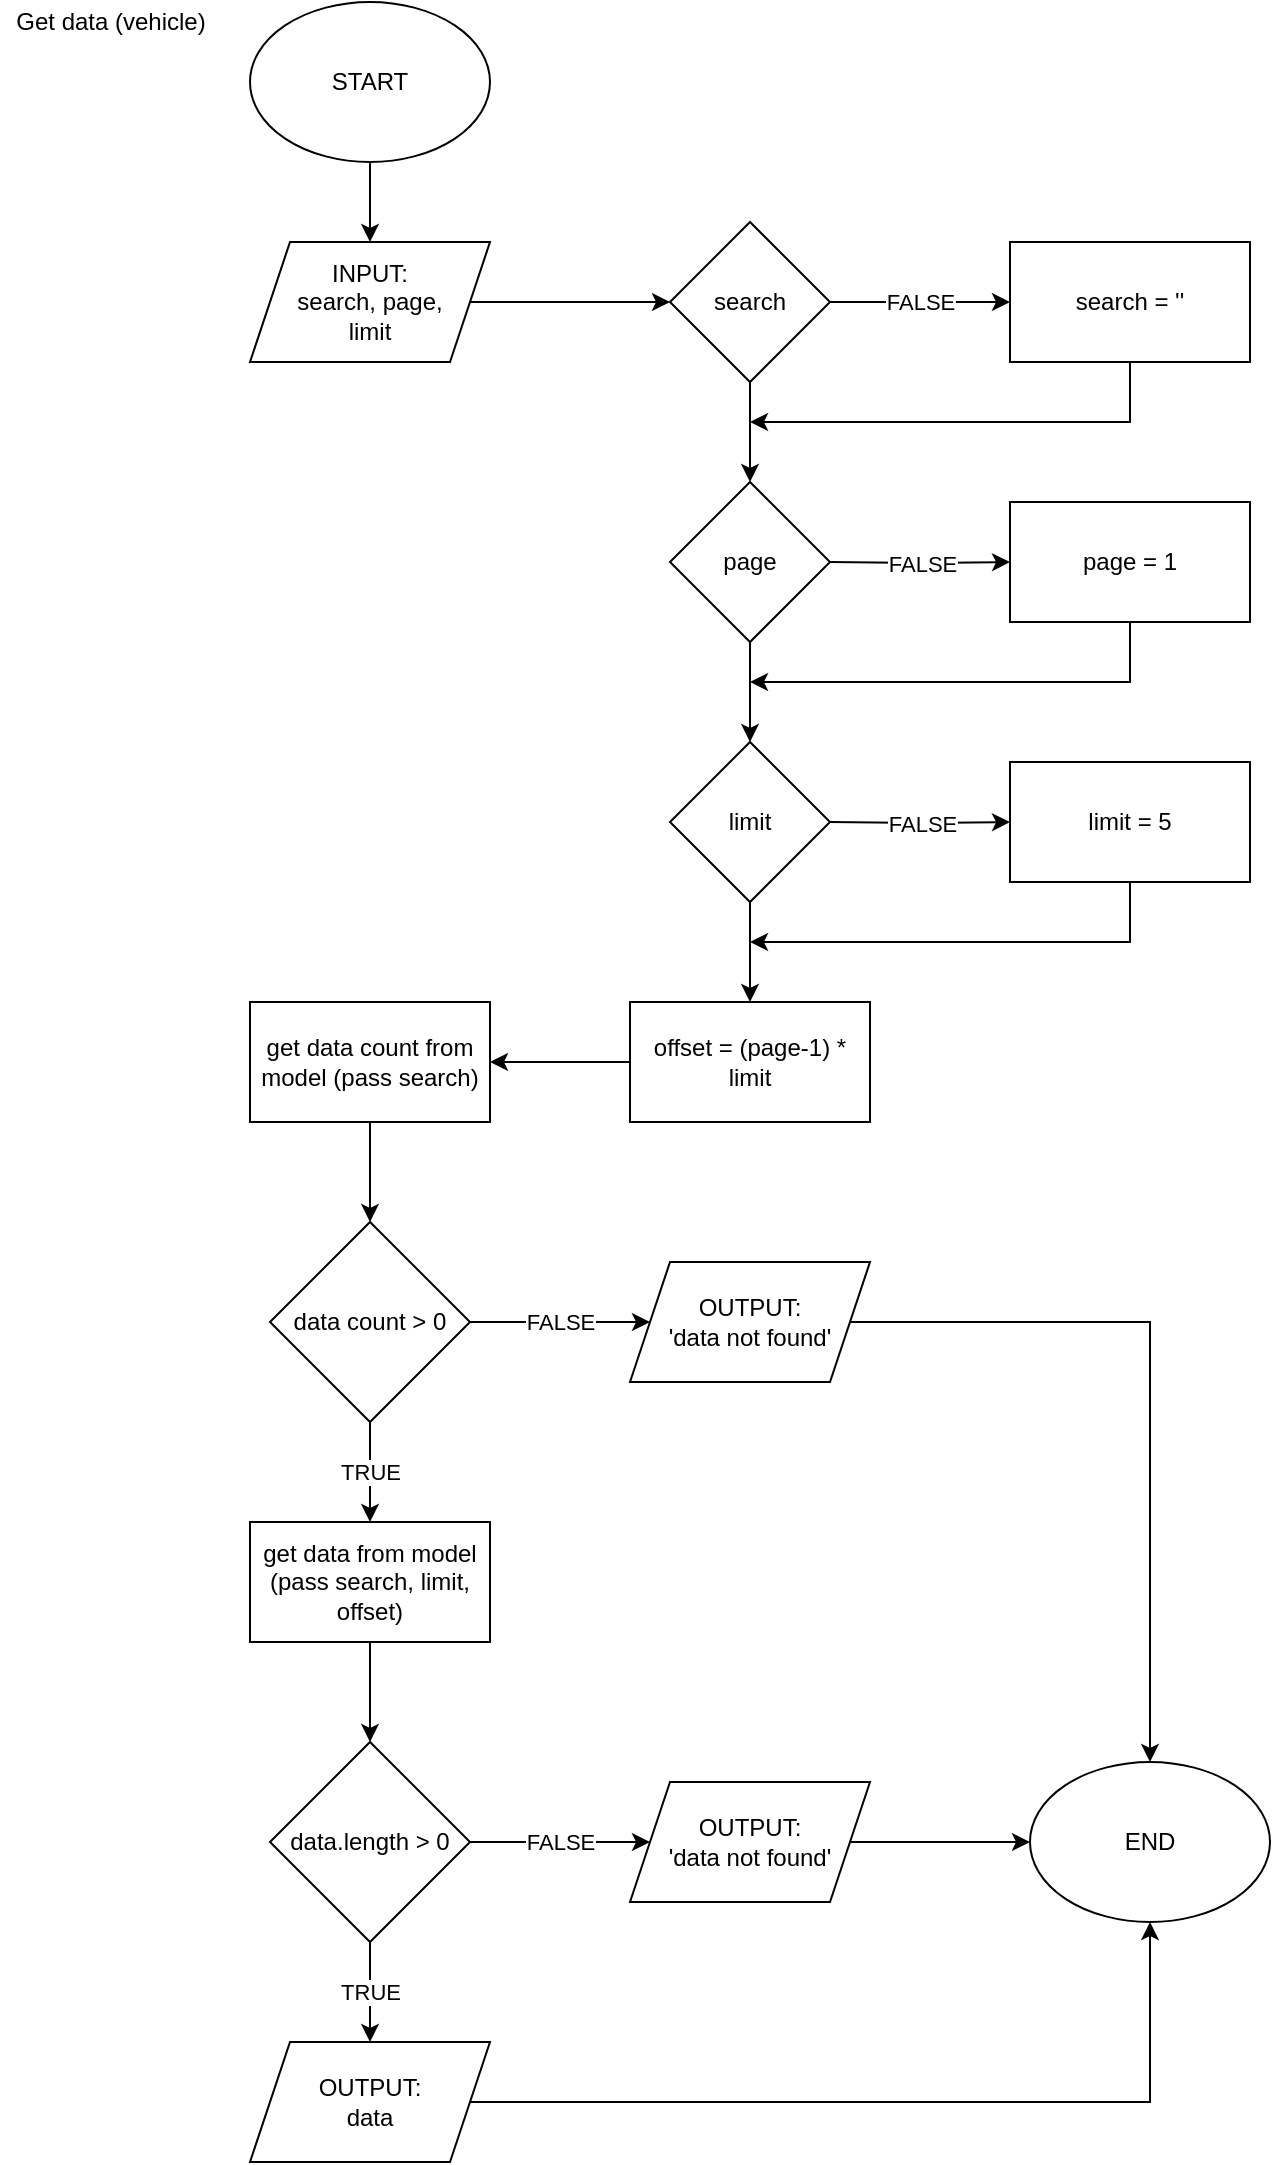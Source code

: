 <mxfile version="16.5.3" type="device" pages="5"><diagram id="VxUMSoSobP9v7EFV65V0" name="get list data (vehicle)"><mxGraphModel dx="1422" dy="800" grid="1" gridSize="10" guides="1" tooltips="1" connect="1" arrows="1" fold="1" page="1" pageScale="1" pageWidth="850" pageHeight="1100" math="0" shadow="0"><root><mxCell id="0"/><mxCell id="1" parent="0"/><mxCell id="FGy4mryRZU1FJrJVoHDt-1" value="Get data (vehicle)" style="text;html=1;align=center;verticalAlign=middle;resizable=0;points=[];autosize=1;strokeColor=none;fillColor=none;" vertex="1" parent="1"><mxGeometry x="15" y="20" width="110" height="20" as="geometry"/></mxCell><mxCell id="FGy4mryRZU1FJrJVoHDt-5" style="edgeStyle=orthogonalEdgeStyle;rounded=0;orthogonalLoop=1;jettySize=auto;html=1;" edge="1" parent="1" source="FGy4mryRZU1FJrJVoHDt-2" target="FGy4mryRZU1FJrJVoHDt-4"><mxGeometry relative="1" as="geometry"/></mxCell><mxCell id="FGy4mryRZU1FJrJVoHDt-2" value="START" style="ellipse;whiteSpace=wrap;html=1;" vertex="1" parent="1"><mxGeometry x="140" y="20" width="120" height="80" as="geometry"/></mxCell><mxCell id="FGy4mryRZU1FJrJVoHDt-6" style="edgeStyle=orthogonalEdgeStyle;rounded=0;orthogonalLoop=1;jettySize=auto;html=1;" edge="1" parent="1" source="FGy4mryRZU1FJrJVoHDt-4" target="FGy4mryRZU1FJrJVoHDt-7"><mxGeometry relative="1" as="geometry"><mxPoint x="200" y="240" as="targetPoint"/></mxGeometry></mxCell><mxCell id="FGy4mryRZU1FJrJVoHDt-4" value="INPUT:&lt;br&gt;search, page,&lt;br&gt;limit" style="shape=parallelogram;perimeter=parallelogramPerimeter;whiteSpace=wrap;html=1;fixedSize=1;" vertex="1" parent="1"><mxGeometry x="140" y="140" width="120" height="60" as="geometry"/></mxCell><mxCell id="FGy4mryRZU1FJrJVoHDt-10" style="edgeStyle=orthogonalEdgeStyle;rounded=0;orthogonalLoop=1;jettySize=auto;html=1;" edge="1" parent="1" source="FGy4mryRZU1FJrJVoHDt-7" target="FGy4mryRZU1FJrJVoHDt-8"><mxGeometry relative="1" as="geometry"/></mxCell><mxCell id="FGy4mryRZU1FJrJVoHDt-13" value="FALSE" style="edgeStyle=orthogonalEdgeStyle;rounded=0;orthogonalLoop=1;jettySize=auto;html=1;" edge="1" parent="1" source="FGy4mryRZU1FJrJVoHDt-7" target="FGy4mryRZU1FJrJVoHDt-12"><mxGeometry relative="1" as="geometry"/></mxCell><mxCell id="FGy4mryRZU1FJrJVoHDt-7" value="search" style="rhombus;whiteSpace=wrap;html=1;" vertex="1" parent="1"><mxGeometry x="350" y="130" width="80" height="80" as="geometry"/></mxCell><mxCell id="FGy4mryRZU1FJrJVoHDt-11" style="edgeStyle=orthogonalEdgeStyle;rounded=0;orthogonalLoop=1;jettySize=auto;html=1;" edge="1" parent="1" source="FGy4mryRZU1FJrJVoHDt-8" target="FGy4mryRZU1FJrJVoHDt-9"><mxGeometry relative="1" as="geometry"/></mxCell><mxCell id="FGy4mryRZU1FJrJVoHDt-8" value="page" style="rhombus;whiteSpace=wrap;html=1;" vertex="1" parent="1"><mxGeometry x="350" y="260" width="80" height="80" as="geometry"/></mxCell><mxCell id="FGy4mryRZU1FJrJVoHDt-21" style="edgeStyle=orthogonalEdgeStyle;rounded=0;orthogonalLoop=1;jettySize=auto;html=1;" edge="1" parent="1" source="FGy4mryRZU1FJrJVoHDt-9" target="FGy4mryRZU1FJrJVoHDt-20"><mxGeometry relative="1" as="geometry"/></mxCell><mxCell id="FGy4mryRZU1FJrJVoHDt-9" value="limit" style="rhombus;whiteSpace=wrap;html=1;" vertex="1" parent="1"><mxGeometry x="350" y="390" width="80" height="80" as="geometry"/></mxCell><mxCell id="FGy4mryRZU1FJrJVoHDt-18" style="edgeStyle=orthogonalEdgeStyle;rounded=0;orthogonalLoop=1;jettySize=auto;html=1;" edge="1" parent="1" source="FGy4mryRZU1FJrJVoHDt-12"><mxGeometry relative="1" as="geometry"><mxPoint x="390" y="230" as="targetPoint"/><Array as="points"><mxPoint x="580" y="230"/><mxPoint x="550" y="230"/></Array></mxGeometry></mxCell><mxCell id="FGy4mryRZU1FJrJVoHDt-12" value="search = ''" style="rounded=0;whiteSpace=wrap;html=1;" vertex="1" parent="1"><mxGeometry x="520" y="140" width="120" height="60" as="geometry"/></mxCell><mxCell id="FGy4mryRZU1FJrJVoHDt-14" value="FALSE" style="edgeStyle=orthogonalEdgeStyle;rounded=0;orthogonalLoop=1;jettySize=auto;html=1;" edge="1" parent="1" target="FGy4mryRZU1FJrJVoHDt-15"><mxGeometry relative="1" as="geometry"><mxPoint x="430" y="300" as="sourcePoint"/></mxGeometry></mxCell><mxCell id="FGy4mryRZU1FJrJVoHDt-19" style="edgeStyle=orthogonalEdgeStyle;rounded=0;orthogonalLoop=1;jettySize=auto;html=1;" edge="1" parent="1" source="FGy4mryRZU1FJrJVoHDt-15"><mxGeometry relative="1" as="geometry"><mxPoint x="390" y="360" as="targetPoint"/><Array as="points"><mxPoint x="580" y="360"/><mxPoint x="460" y="360"/></Array></mxGeometry></mxCell><mxCell id="FGy4mryRZU1FJrJVoHDt-15" value="page = 1" style="rounded=0;whiteSpace=wrap;html=1;" vertex="1" parent="1"><mxGeometry x="520" y="270" width="120" height="60" as="geometry"/></mxCell><mxCell id="FGy4mryRZU1FJrJVoHDt-16" value="FALSE" style="edgeStyle=orthogonalEdgeStyle;rounded=0;orthogonalLoop=1;jettySize=auto;html=1;" edge="1" parent="1" target="FGy4mryRZU1FJrJVoHDt-17"><mxGeometry relative="1" as="geometry"><mxPoint x="430" y="430" as="sourcePoint"/></mxGeometry></mxCell><mxCell id="FGy4mryRZU1FJrJVoHDt-22" style="edgeStyle=orthogonalEdgeStyle;rounded=0;orthogonalLoop=1;jettySize=auto;html=1;" edge="1" parent="1" source="FGy4mryRZU1FJrJVoHDt-17"><mxGeometry relative="1" as="geometry"><mxPoint x="390" y="490" as="targetPoint"/><Array as="points"><mxPoint x="580" y="490"/><mxPoint x="390" y="490"/></Array></mxGeometry></mxCell><mxCell id="FGy4mryRZU1FJrJVoHDt-17" value="limit = 5" style="rounded=0;whiteSpace=wrap;html=1;" vertex="1" parent="1"><mxGeometry x="520" y="400" width="120" height="60" as="geometry"/></mxCell><mxCell id="FGy4mryRZU1FJrJVoHDt-24" style="edgeStyle=orthogonalEdgeStyle;rounded=0;orthogonalLoop=1;jettySize=auto;html=1;entryX=1;entryY=0.5;entryDx=0;entryDy=0;" edge="1" parent="1" source="FGy4mryRZU1FJrJVoHDt-20" target="FGy4mryRZU1FJrJVoHDt-23"><mxGeometry relative="1" as="geometry"/></mxCell><mxCell id="FGy4mryRZU1FJrJVoHDt-20" value="offset = (page-1) * limit" style="rounded=0;whiteSpace=wrap;html=1;" vertex="1" parent="1"><mxGeometry x="330" y="520" width="120" height="60" as="geometry"/></mxCell><mxCell id="FGy4mryRZU1FJrJVoHDt-29" style="edgeStyle=orthogonalEdgeStyle;rounded=0;orthogonalLoop=1;jettySize=auto;html=1;" edge="1" parent="1" source="FGy4mryRZU1FJrJVoHDt-23" target="FGy4mryRZU1FJrJVoHDt-27"><mxGeometry relative="1" as="geometry"/></mxCell><mxCell id="FGy4mryRZU1FJrJVoHDt-23" value="get data count from model (pass search)" style="rounded=0;whiteSpace=wrap;html=1;" vertex="1" parent="1"><mxGeometry x="140" y="520" width="120" height="60" as="geometry"/></mxCell><mxCell id="FGy4mryRZU1FJrJVoHDt-31" value="FALSE" style="edgeStyle=orthogonalEdgeStyle;rounded=0;orthogonalLoop=1;jettySize=auto;html=1;" edge="1" parent="1" source="FGy4mryRZU1FJrJVoHDt-27" target="FGy4mryRZU1FJrJVoHDt-30"><mxGeometry relative="1" as="geometry"/></mxCell><mxCell id="FGy4mryRZU1FJrJVoHDt-33" value="TRUE" style="edgeStyle=orthogonalEdgeStyle;rounded=0;orthogonalLoop=1;jettySize=auto;html=1;" edge="1" parent="1" source="FGy4mryRZU1FJrJVoHDt-27" target="FGy4mryRZU1FJrJVoHDt-32"><mxGeometry relative="1" as="geometry"/></mxCell><mxCell id="FGy4mryRZU1FJrJVoHDt-27" value="data count &amp;gt; 0" style="rhombus;whiteSpace=wrap;html=1;" vertex="1" parent="1"><mxGeometry x="150" y="630" width="100" height="100" as="geometry"/></mxCell><mxCell id="FGy4mryRZU1FJrJVoHDt-43" style="edgeStyle=orthogonalEdgeStyle;rounded=0;orthogonalLoop=1;jettySize=auto;html=1;" edge="1" parent="1" source="FGy4mryRZU1FJrJVoHDt-30" target="FGy4mryRZU1FJrJVoHDt-40"><mxGeometry relative="1" as="geometry"/></mxCell><mxCell id="FGy4mryRZU1FJrJVoHDt-30" value="OUTPUT:&lt;br&gt;'data not found'" style="shape=parallelogram;perimeter=parallelogramPerimeter;whiteSpace=wrap;html=1;fixedSize=1;" vertex="1" parent="1"><mxGeometry x="330" y="650" width="120" height="60" as="geometry"/></mxCell><mxCell id="FGy4mryRZU1FJrJVoHDt-35" style="edgeStyle=orthogonalEdgeStyle;rounded=0;orthogonalLoop=1;jettySize=auto;html=1;" edge="1" parent="1" source="FGy4mryRZU1FJrJVoHDt-32" target="FGy4mryRZU1FJrJVoHDt-34"><mxGeometry relative="1" as="geometry"/></mxCell><mxCell id="FGy4mryRZU1FJrJVoHDt-32" value="get data from model&lt;br&gt;(pass search, limit, offset)" style="rounded=0;whiteSpace=wrap;html=1;" vertex="1" parent="1"><mxGeometry x="140" y="780" width="120" height="60" as="geometry"/></mxCell><mxCell id="FGy4mryRZU1FJrJVoHDt-38" value="FALSE" style="edgeStyle=orthogonalEdgeStyle;rounded=0;orthogonalLoop=1;jettySize=auto;html=1;entryX=0;entryY=0.5;entryDx=0;entryDy=0;" edge="1" parent="1" source="FGy4mryRZU1FJrJVoHDt-34" target="FGy4mryRZU1FJrJVoHDt-37"><mxGeometry relative="1" as="geometry"/></mxCell><mxCell id="FGy4mryRZU1FJrJVoHDt-39" value="TRUE" style="edgeStyle=orthogonalEdgeStyle;rounded=0;orthogonalLoop=1;jettySize=auto;html=1;" edge="1" parent="1" source="FGy4mryRZU1FJrJVoHDt-34" target="FGy4mryRZU1FJrJVoHDt-36"><mxGeometry relative="1" as="geometry"/></mxCell><mxCell id="FGy4mryRZU1FJrJVoHDt-34" value="data.length &amp;gt; 0" style="rhombus;whiteSpace=wrap;html=1;" vertex="1" parent="1"><mxGeometry x="150" y="890" width="100" height="100" as="geometry"/></mxCell><mxCell id="FGy4mryRZU1FJrJVoHDt-42" style="edgeStyle=orthogonalEdgeStyle;rounded=0;orthogonalLoop=1;jettySize=auto;html=1;" edge="1" parent="1" source="FGy4mryRZU1FJrJVoHDt-36" target="FGy4mryRZU1FJrJVoHDt-40"><mxGeometry relative="1" as="geometry"/></mxCell><mxCell id="FGy4mryRZU1FJrJVoHDt-36" value="OUTPUT:&lt;br&gt;data" style="shape=parallelogram;perimeter=parallelogramPerimeter;whiteSpace=wrap;html=1;fixedSize=1;" vertex="1" parent="1"><mxGeometry x="140" y="1040" width="120" height="60" as="geometry"/></mxCell><mxCell id="FGy4mryRZU1FJrJVoHDt-41" style="edgeStyle=orthogonalEdgeStyle;rounded=0;orthogonalLoop=1;jettySize=auto;html=1;" edge="1" parent="1" source="FGy4mryRZU1FJrJVoHDt-37" target="FGy4mryRZU1FJrJVoHDt-40"><mxGeometry relative="1" as="geometry"/></mxCell><mxCell id="FGy4mryRZU1FJrJVoHDt-37" value="OUTPUT:&lt;br&gt;'data not found'" style="shape=parallelogram;perimeter=parallelogramPerimeter;whiteSpace=wrap;html=1;fixedSize=1;" vertex="1" parent="1"><mxGeometry x="330" y="910" width="120" height="60" as="geometry"/></mxCell><mxCell id="FGy4mryRZU1FJrJVoHDt-40" value="END" style="ellipse;whiteSpace=wrap;html=1;" vertex="1" parent="1"><mxGeometry x="530" y="900" width="120" height="80" as="geometry"/></mxCell></root></mxGraphModel></diagram><diagram id="4IHd9H4bchxdwIQ7rmn_" name="Insert data (vehicle)"><mxGraphModel dx="2272" dy="800" grid="1" gridSize="10" guides="1" tooltips="1" connect="1" arrows="1" fold="1" page="1" pageScale="1" pageWidth="850" pageHeight="1100" math="0" shadow="0"><root><mxCell id="60xZTS15K_yhB3AreUBm-0"/><mxCell id="60xZTS15K_yhB3AreUBm-1" parent="60xZTS15K_yhB3AreUBm-0"/><mxCell id="60xZTS15K_yhB3AreUBm-2" value="Create data (vehicle)" style="text;html=1;align=center;verticalAlign=middle;resizable=0;points=[];autosize=1;strokeColor=none;fillColor=none;" vertex="1" parent="60xZTS15K_yhB3AreUBm-1"><mxGeometry y="10" width="130" height="20" as="geometry"/></mxCell><mxCell id="60xZTS15K_yhB3AreUBm-8" style="edgeStyle=orthogonalEdgeStyle;rounded=0;orthogonalLoop=1;jettySize=auto;html=1;" edge="1" parent="60xZTS15K_yhB3AreUBm-1" source="60xZTS15K_yhB3AreUBm-3" target="60xZTS15K_yhB3AreUBm-4"><mxGeometry relative="1" as="geometry"/></mxCell><mxCell id="60xZTS15K_yhB3AreUBm-3" value="START" style="ellipse;whiteSpace=wrap;html=1;" vertex="1" parent="60xZTS15K_yhB3AreUBm-1"><mxGeometry x="150" y="10" width="120" height="80" as="geometry"/></mxCell><mxCell id="60xZTS15K_yhB3AreUBm-9" style="edgeStyle=orthogonalEdgeStyle;rounded=0;orthogonalLoop=1;jettySize=auto;html=1;" edge="1" parent="60xZTS15K_yhB3AreUBm-1" source="60xZTS15K_yhB3AreUBm-4" target="60xZTS15K_yhB3AreUBm-5"><mxGeometry relative="1" as="geometry"/></mxCell><mxCell id="60xZTS15K_yhB3AreUBm-4" value="INPUT:&lt;br&gt;name, color, &lt;br&gt;location" style="shape=parallelogram;perimeter=parallelogramPerimeter;whiteSpace=wrap;html=1;fixedSize=1;" vertex="1" parent="60xZTS15K_yhB3AreUBm-1"><mxGeometry x="150" y="140" width="120" height="60" as="geometry"/></mxCell><mxCell id="60xZTS15K_yhB3AreUBm-10" style="edgeStyle=orthogonalEdgeStyle;rounded=0;orthogonalLoop=1;jettySize=auto;html=1;" edge="1" parent="60xZTS15K_yhB3AreUBm-1" source="60xZTS15K_yhB3AreUBm-5" target="60xZTS15K_yhB3AreUBm-6"><mxGeometry relative="1" as="geometry"/></mxCell><mxCell id="60xZTS15K_yhB3AreUBm-5" value="INPUT:&lt;br&gt;id_category, stock&lt;br&gt;price, capacity" style="shape=parallelogram;perimeter=parallelogramPerimeter;whiteSpace=wrap;html=1;fixedSize=1;" vertex="1" parent="60xZTS15K_yhB3AreUBm-1"><mxGeometry x="320" y="140" width="120" height="60" as="geometry"/></mxCell><mxCell id="60xZTS15K_yhB3AreUBm-11" style="edgeStyle=orthogonalEdgeStyle;rounded=0;orthogonalLoop=1;jettySize=auto;html=1;" edge="1" parent="60xZTS15K_yhB3AreUBm-1" source="60xZTS15K_yhB3AreUBm-6" target="60xZTS15K_yhB3AreUBm-7"><mxGeometry relative="1" as="geometry"/></mxCell><mxCell id="60xZTS15K_yhB3AreUBm-6" value="INPUT:&lt;br&gt;is_available,&amp;nbsp;&lt;br&gt;has_prepayment" style="shape=parallelogram;perimeter=parallelogramPerimeter;whiteSpace=wrap;html=1;fixedSize=1;" vertex="1" parent="60xZTS15K_yhB3AreUBm-1"><mxGeometry x="490" y="140" width="120" height="60" as="geometry"/></mxCell><mxCell id="60xZTS15K_yhB3AreUBm-19" style="edgeStyle=orthogonalEdgeStyle;rounded=0;orthogonalLoop=1;jettySize=auto;html=1;" edge="1" parent="60xZTS15K_yhB3AreUBm-1" source="60xZTS15K_yhB3AreUBm-7" target="60xZTS15K_yhB3AreUBm-12"><mxGeometry relative="1" as="geometry"/></mxCell><mxCell id="60xZTS15K_yhB3AreUBm-7" value="INPUT:&lt;br&gt;reservation_deadline" style="shape=parallelogram;perimeter=parallelogramPerimeter;whiteSpace=wrap;html=1;fixedSize=1;" vertex="1" parent="60xZTS15K_yhB3AreUBm-1"><mxGeometry x="660" y="140" width="150" height="60" as="geometry"/></mxCell><mxCell id="60xZTS15K_yhB3AreUBm-20" style="edgeStyle=orthogonalEdgeStyle;rounded=0;orthogonalLoop=1;jettySize=auto;html=1;" edge="1" parent="60xZTS15K_yhB3AreUBm-1" source="60xZTS15K_yhB3AreUBm-12" target="60xZTS15K_yhB3AreUBm-14"><mxGeometry relative="1" as="geometry"/></mxCell><mxCell id="60xZTS15K_yhB3AreUBm-12" value="error = []" style="rounded=0;whiteSpace=wrap;html=1;" vertex="1" parent="60xZTS15K_yhB3AreUBm-1"><mxGeometry x="675" y="250" width="120" height="60" as="geometry"/></mxCell><mxCell id="60xZTS15K_yhB3AreUBm-16" style="edgeStyle=orthogonalEdgeStyle;rounded=0;orthogonalLoop=1;jettySize=auto;html=1;" edge="1" parent="60xZTS15K_yhB3AreUBm-1" source="60xZTS15K_yhB3AreUBm-14" target="60xZTS15K_yhB3AreUBm-15"><mxGeometry relative="1" as="geometry"/></mxCell><mxCell id="60xZTS15K_yhB3AreUBm-22" value="TRUE" style="edgeStyle=orthogonalEdgeStyle;rounded=0;orthogonalLoop=1;jettySize=auto;html=1;" edge="1" parent="60xZTS15K_yhB3AreUBm-1" source="60xZTS15K_yhB3AreUBm-14" target="60xZTS15K_yhB3AreUBm-21"><mxGeometry relative="1" as="geometry"/></mxCell><mxCell id="60xZTS15K_yhB3AreUBm-14" value="name === undefined&lt;br&gt;name.length === 0&lt;br&gt;name.length &amp;gt; 100" style="rhombus;whiteSpace=wrap;html=1;" vertex="1" parent="60xZTS15K_yhB3AreUBm-1"><mxGeometry x="650" y="360" width="170" height="180" as="geometry"/></mxCell><mxCell id="60xZTS15K_yhB3AreUBm-18" style="edgeStyle=orthogonalEdgeStyle;rounded=0;orthogonalLoop=1;jettySize=auto;html=1;" edge="1" parent="60xZTS15K_yhB3AreUBm-1" source="60xZTS15K_yhB3AreUBm-15" target="60xZTS15K_yhB3AreUBm-17"><mxGeometry relative="1" as="geometry"/></mxCell><mxCell id="60xZTS15K_yhB3AreUBm-25" value="TRUE" style="edgeStyle=orthogonalEdgeStyle;rounded=0;orthogonalLoop=1;jettySize=auto;html=1;" edge="1" parent="60xZTS15K_yhB3AreUBm-1" source="60xZTS15K_yhB3AreUBm-15" target="60xZTS15K_yhB3AreUBm-24"><mxGeometry relative="1" as="geometry"/></mxCell><mxCell id="60xZTS15K_yhB3AreUBm-15" value="color === undefined&lt;br&gt;color.length === 0&lt;br&gt;color.length &amp;gt; 30" style="rhombus;whiteSpace=wrap;html=1;" vertex="1" parent="60xZTS15K_yhB3AreUBm-1"><mxGeometry x="435" y="360" width="170" height="180" as="geometry"/></mxCell><mxCell id="60xZTS15K_yhB3AreUBm-28" value="TRUE" style="edgeStyle=orthogonalEdgeStyle;rounded=0;orthogonalLoop=1;jettySize=auto;html=1;" edge="1" parent="60xZTS15K_yhB3AreUBm-1" source="60xZTS15K_yhB3AreUBm-17" target="60xZTS15K_yhB3AreUBm-27"><mxGeometry relative="1" as="geometry"/></mxCell><mxCell id="60xZTS15K_yhB3AreUBm-30" style="edgeStyle=orthogonalEdgeStyle;rounded=0;orthogonalLoop=1;jettySize=auto;html=1;" edge="1" parent="60xZTS15K_yhB3AreUBm-1" source="60xZTS15K_yhB3AreUBm-17" target="60xZTS15K_yhB3AreUBm-29"><mxGeometry relative="1" as="geometry"/></mxCell><mxCell id="60xZTS15K_yhB3AreUBm-17" value="location === undefined&lt;br&gt;OR&lt;br&gt;location.length === 0&lt;br&gt;OR&lt;br&gt;location.length &amp;gt; 100" style="rhombus;whiteSpace=wrap;html=1;" vertex="1" parent="60xZTS15K_yhB3AreUBm-1"><mxGeometry x="220" y="360" width="170" height="180" as="geometry"/></mxCell><mxCell id="60xZTS15K_yhB3AreUBm-23" style="edgeStyle=orthogonalEdgeStyle;rounded=0;orthogonalLoop=1;jettySize=auto;html=1;" edge="1" parent="60xZTS15K_yhB3AreUBm-1" source="60xZTS15K_yhB3AreUBm-21"><mxGeometry relative="1" as="geometry"><mxPoint x="630" y="450" as="targetPoint"/></mxGeometry></mxCell><mxCell id="60xZTS15K_yhB3AreUBm-21" value="error.length = 'Input parameter nama salah!'" style="rounded=0;whiteSpace=wrap;html=1;" vertex="1" parent="60xZTS15K_yhB3AreUBm-1"><mxGeometry x="675" y="590" width="120" height="60" as="geometry"/></mxCell><mxCell id="60xZTS15K_yhB3AreUBm-26" style="edgeStyle=orthogonalEdgeStyle;rounded=0;orthogonalLoop=1;jettySize=auto;html=1;" edge="1" parent="60xZTS15K_yhB3AreUBm-1" source="60xZTS15K_yhB3AreUBm-24"><mxGeometry relative="1" as="geometry"><mxPoint x="420" y="450" as="targetPoint"/><Array as="points"><mxPoint x="420" y="640"/></Array></mxGeometry></mxCell><mxCell id="60xZTS15K_yhB3AreUBm-24" value="error.length = 'Input parameter warna salah!'" style="rounded=0;whiteSpace=wrap;html=1;" vertex="1" parent="60xZTS15K_yhB3AreUBm-1"><mxGeometry x="460" y="590" width="120" height="60" as="geometry"/></mxCell><mxCell id="60xZTS15K_yhB3AreUBm-31" style="edgeStyle=orthogonalEdgeStyle;rounded=0;orthogonalLoop=1;jettySize=auto;html=1;" edge="1" parent="60xZTS15K_yhB3AreUBm-1" source="60xZTS15K_yhB3AreUBm-27"><mxGeometry relative="1" as="geometry"><mxPoint x="200" y="450" as="targetPoint"/></mxGeometry></mxCell><mxCell id="60xZTS15K_yhB3AreUBm-27" value="error.length = 'Input parameter warna salah!'" style="rounded=0;whiteSpace=wrap;html=1;" vertex="1" parent="60xZTS15K_yhB3AreUBm-1"><mxGeometry x="245" y="590" width="120" height="60" as="geometry"/></mxCell><mxCell id="60xZTS15K_yhB3AreUBm-34" value="TRUE" style="edgeStyle=orthogonalEdgeStyle;rounded=0;orthogonalLoop=1;jettySize=auto;html=1;" edge="1" parent="60xZTS15K_yhB3AreUBm-1" source="60xZTS15K_yhB3AreUBm-29" target="60xZTS15K_yhB3AreUBm-33"><mxGeometry relative="1" as="geometry"/></mxCell><mxCell id="60xZTS15K_yhB3AreUBm-36" style="edgeStyle=orthogonalEdgeStyle;rounded=0;orthogonalLoop=1;jettySize=auto;html=1;" edge="1" parent="60xZTS15K_yhB3AreUBm-1" source="60xZTS15K_yhB3AreUBm-29" target="60xZTS15K_yhB3AreUBm-35"><mxGeometry relative="1" as="geometry"/></mxCell><mxCell id="60xZTS15K_yhB3AreUBm-29" value="id_category === undefined&lt;br&gt;OR&lt;br&gt;function checkIntegerFormat (id_category)" style="rhombus;whiteSpace=wrap;html=1;" vertex="1" parent="60xZTS15K_yhB3AreUBm-1"><mxGeometry x="10" y="360" width="170" height="180" as="geometry"/></mxCell><mxCell id="60xZTS15K_yhB3AreUBm-39" style="edgeStyle=orthogonalEdgeStyle;rounded=0;orthogonalLoop=1;jettySize=auto;html=1;" edge="1" parent="60xZTS15K_yhB3AreUBm-1" source="60xZTS15K_yhB3AreUBm-33"><mxGeometry relative="1" as="geometry"><mxPoint x="-10" y="450" as="targetPoint"/></mxGeometry></mxCell><mxCell id="60xZTS15K_yhB3AreUBm-33" value="error.length = 'Input parameter id_category salah!'" style="rounded=0;whiteSpace=wrap;html=1;" vertex="1" parent="60xZTS15K_yhB3AreUBm-1"><mxGeometry x="35" y="590" width="120" height="60" as="geometry"/></mxCell><mxCell id="60xZTS15K_yhB3AreUBm-35" value="stock === undefined&lt;br&gt;OR&lt;br&gt;function checkIntegerFormat (stock)" style="rhombus;whiteSpace=wrap;html=1;" vertex="1" parent="60xZTS15K_yhB3AreUBm-1"><mxGeometry x="-200" y="360" width="170" height="180" as="geometry"/></mxCell><mxCell id="60xZTS15K_yhB3AreUBm-37" value="TRUE" style="edgeStyle=orthogonalEdgeStyle;rounded=0;orthogonalLoop=1;jettySize=auto;html=1;" edge="1" parent="60xZTS15K_yhB3AreUBm-1" target="60xZTS15K_yhB3AreUBm-38"><mxGeometry relative="1" as="geometry"><mxPoint x="-115" y="540" as="sourcePoint"/></mxGeometry></mxCell><mxCell id="60xZTS15K_yhB3AreUBm-44" style="edgeStyle=orthogonalEdgeStyle;rounded=0;orthogonalLoop=1;jettySize=auto;html=1;" edge="1" parent="60xZTS15K_yhB3AreUBm-1" source="60xZTS15K_yhB3AreUBm-38"><mxGeometry relative="1" as="geometry"><mxPoint x="-220" y="450" as="targetPoint"/></mxGeometry></mxCell><mxCell id="60xZTS15K_yhB3AreUBm-38" value="error.length = 'Input parameter stock salah!'" style="rounded=0;whiteSpace=wrap;html=1;" vertex="1" parent="60xZTS15K_yhB3AreUBm-1"><mxGeometry x="-175" y="590" width="120" height="60" as="geometry"/></mxCell><mxCell id="60xZTS15K_yhB3AreUBm-40" style="edgeStyle=orthogonalEdgeStyle;rounded=0;orthogonalLoop=1;jettySize=auto;html=1;" edge="1" parent="60xZTS15K_yhB3AreUBm-1" target="60xZTS15K_yhB3AreUBm-41"><mxGeometry relative="1" as="geometry"><mxPoint x="-200" y="450" as="sourcePoint"/></mxGeometry></mxCell><mxCell id="60xZTS15K_yhB3AreUBm-41" value="price === undefined&lt;br&gt;OR&lt;br&gt;function checkPriceFormat (price)" style="rhombus;whiteSpace=wrap;html=1;" vertex="1" parent="60xZTS15K_yhB3AreUBm-1"><mxGeometry x="-410" y="360" width="170" height="180" as="geometry"/></mxCell><mxCell id="60xZTS15K_yhB3AreUBm-42" value="TRUE" style="edgeStyle=orthogonalEdgeStyle;rounded=0;orthogonalLoop=1;jettySize=auto;html=1;" edge="1" parent="60xZTS15K_yhB3AreUBm-1" target="60xZTS15K_yhB3AreUBm-43"><mxGeometry relative="1" as="geometry"><mxPoint x="-325" y="540" as="sourcePoint"/></mxGeometry></mxCell><mxCell id="60xZTS15K_yhB3AreUBm-49" style="edgeStyle=orthogonalEdgeStyle;rounded=0;orthogonalLoop=1;jettySize=auto;html=1;" edge="1" parent="60xZTS15K_yhB3AreUBm-1" source="60xZTS15K_yhB3AreUBm-43"><mxGeometry relative="1" as="geometry"><mxPoint x="-430" y="450" as="targetPoint"/></mxGeometry></mxCell><mxCell id="60xZTS15K_yhB3AreUBm-43" value="error.length = 'Input parameter harga salah!'" style="rounded=0;whiteSpace=wrap;html=1;" vertex="1" parent="60xZTS15K_yhB3AreUBm-1"><mxGeometry x="-385" y="590" width="120" height="60" as="geometry"/></mxCell><mxCell id="60xZTS15K_yhB3AreUBm-45" style="edgeStyle=orthogonalEdgeStyle;rounded=0;orthogonalLoop=1;jettySize=auto;html=1;" edge="1" parent="60xZTS15K_yhB3AreUBm-1" target="60xZTS15K_yhB3AreUBm-46"><mxGeometry relative="1" as="geometry"><mxPoint x="-410" y="450" as="sourcePoint"/></mxGeometry></mxCell><mxCell id="60xZTS15K_yhB3AreUBm-55" style="edgeStyle=orthogonalEdgeStyle;rounded=0;orthogonalLoop=1;jettySize=auto;html=1;" edge="1" parent="60xZTS15K_yhB3AreUBm-1" source="60xZTS15K_yhB3AreUBm-46"><mxGeometry relative="1" as="geometry"><mxPoint x="-535" y="670" as="targetPoint"/><Array as="points"><mxPoint x="-650" y="450"/></Array></mxGeometry></mxCell><mxCell id="60xZTS15K_yhB3AreUBm-46" value="capacity === undefined&lt;br&gt;OR&lt;br&gt;function checkIntegerFormat (capacity)" style="rhombus;whiteSpace=wrap;html=1;" vertex="1" parent="60xZTS15K_yhB3AreUBm-1"><mxGeometry x="-620" y="360" width="170" height="180" as="geometry"/></mxCell><mxCell id="60xZTS15K_yhB3AreUBm-47" value="TRUE" style="edgeStyle=orthogonalEdgeStyle;rounded=0;orthogonalLoop=1;jettySize=auto;html=1;" edge="1" parent="60xZTS15K_yhB3AreUBm-1" target="60xZTS15K_yhB3AreUBm-48"><mxGeometry relative="1" as="geometry"><mxPoint x="-535" y="540" as="sourcePoint"/></mxGeometry></mxCell><mxCell id="60xZTS15K_yhB3AreUBm-54" style="edgeStyle=orthogonalEdgeStyle;rounded=0;orthogonalLoop=1;jettySize=auto;html=1;" edge="1" parent="60xZTS15K_yhB3AreUBm-1" source="60xZTS15K_yhB3AreUBm-48" target="60xZTS15K_yhB3AreUBm-51"><mxGeometry relative="1" as="geometry"/></mxCell><mxCell id="60xZTS15K_yhB3AreUBm-48" value="error.length = 'Input parameter kapasitas salah!'" style="rounded=0;whiteSpace=wrap;html=1;" vertex="1" parent="60xZTS15K_yhB3AreUBm-1"><mxGeometry x="-595" y="590" width="120" height="60" as="geometry"/></mxCell><mxCell id="60xZTS15K_yhB3AreUBm-59" style="edgeStyle=orthogonalEdgeStyle;rounded=0;orthogonalLoop=1;jettySize=auto;html=1;entryX=0;entryY=0.5;entryDx=0;entryDy=0;" edge="1" parent="60xZTS15K_yhB3AreUBm-1" source="60xZTS15K_yhB3AreUBm-51" target="60xZTS15K_yhB3AreUBm-56"><mxGeometry relative="1" as="geometry"/></mxCell><mxCell id="60xZTS15K_yhB3AreUBm-51" value="is_available !== undefined&lt;br&gt;AND&lt;br&gt;function checkBooleanFormat (is_available)" style="rhombus;whiteSpace=wrap;html=1;" vertex="1" parent="60xZTS15K_yhB3AreUBm-1"><mxGeometry x="-620" y="700" width="170" height="180" as="geometry"/></mxCell><mxCell id="60xZTS15K_yhB3AreUBm-52" value="TRUE" style="edgeStyle=orthogonalEdgeStyle;rounded=0;orthogonalLoop=1;jettySize=auto;html=1;" edge="1" parent="60xZTS15K_yhB3AreUBm-1" target="60xZTS15K_yhB3AreUBm-53"><mxGeometry relative="1" as="geometry"><mxPoint x="-535" y="880" as="sourcePoint"/></mxGeometry></mxCell><mxCell id="60xZTS15K_yhB3AreUBm-53" value="error.length = 'Input parameter is_available salah!'" style="rounded=0;whiteSpace=wrap;html=1;" vertex="1" parent="60xZTS15K_yhB3AreUBm-1"><mxGeometry x="-595" y="930" width="120" height="60" as="geometry"/></mxCell><mxCell id="60xZTS15K_yhB3AreUBm-56" value="has_prepayment !== undefined&lt;br&gt;AND&lt;br&gt;function checkBooleanFormat (has_prepayment)" style="rhombus;whiteSpace=wrap;html=1;" vertex="1" parent="60xZTS15K_yhB3AreUBm-1"><mxGeometry x="-410" y="700" width="170" height="180" as="geometry"/></mxCell><mxCell id="60xZTS15K_yhB3AreUBm-57" value="TRUE" style="edgeStyle=orthogonalEdgeStyle;rounded=0;orthogonalLoop=1;jettySize=auto;html=1;" edge="1" parent="60xZTS15K_yhB3AreUBm-1" target="60xZTS15K_yhB3AreUBm-58"><mxGeometry relative="1" as="geometry"><mxPoint x="-325" y="880" as="sourcePoint"/></mxGeometry></mxCell><mxCell id="60xZTS15K_yhB3AreUBm-58" value="error.length = 'Input parameter has_prepayment salah!'" style="rounded=0;whiteSpace=wrap;html=1;" vertex="1" parent="60xZTS15K_yhB3AreUBm-1"><mxGeometry x="-385" y="930" width="120" height="60" as="geometry"/></mxCell><mxCell id="60xZTS15K_yhB3AreUBm-60" style="edgeStyle=orthogonalEdgeStyle;rounded=0;orthogonalLoop=1;jettySize=auto;html=1;entryX=0;entryY=0.5;entryDx=0;entryDy=0;" edge="1" parent="60xZTS15K_yhB3AreUBm-1" target="60xZTS15K_yhB3AreUBm-61"><mxGeometry relative="1" as="geometry"><mxPoint x="-240" y="790" as="sourcePoint"/></mxGeometry></mxCell><mxCell id="60xZTS15K_yhB3AreUBm-65" style="edgeStyle=orthogonalEdgeStyle;rounded=0;orthogonalLoop=1;jettySize=auto;html=1;" edge="1" parent="60xZTS15K_yhB3AreUBm-1" source="60xZTS15K_yhB3AreUBm-61" target="60xZTS15K_yhB3AreUBm-64"><mxGeometry relative="1" as="geometry"/></mxCell><mxCell id="60xZTS15K_yhB3AreUBm-61" value="reservation_deadline !== undefined&lt;br&gt;AND&lt;br&gt;function checkTimeFormat (reservation_deadline)" style="rhombus;whiteSpace=wrap;html=1;" vertex="1" parent="60xZTS15K_yhB3AreUBm-1"><mxGeometry x="-200" y="700" width="170" height="180" as="geometry"/></mxCell><mxCell id="60xZTS15K_yhB3AreUBm-62" value="TRUE" style="edgeStyle=orthogonalEdgeStyle;rounded=0;orthogonalLoop=1;jettySize=auto;html=1;" edge="1" parent="60xZTS15K_yhB3AreUBm-1" target="60xZTS15K_yhB3AreUBm-63"><mxGeometry relative="1" as="geometry"><mxPoint x="-115" y="880" as="sourcePoint"/></mxGeometry></mxCell><mxCell id="60xZTS15K_yhB3AreUBm-63" value="error.length = 'Input parameter reservation_deadline salah!'" style="rounded=0;whiteSpace=wrap;html=1;" vertex="1" parent="60xZTS15K_yhB3AreUBm-1"><mxGeometry x="-175" y="930" width="120" height="60" as="geometry"/></mxCell><mxCell id="60xZTS15K_yhB3AreUBm-67" value="TRUE" style="edgeStyle=orthogonalEdgeStyle;rounded=0;orthogonalLoop=1;jettySize=auto;html=1;entryX=0;entryY=0.5;entryDx=0;entryDy=0;" edge="1" parent="60xZTS15K_yhB3AreUBm-1" source="60xZTS15K_yhB3AreUBm-64" target="60xZTS15K_yhB3AreUBm-66"><mxGeometry relative="1" as="geometry"/></mxCell><mxCell id="ZEzSJKp_sKzGsZ2DrgxZ-3" value="FALSE" style="edgeStyle=orthogonalEdgeStyle;rounded=0;orthogonalLoop=1;jettySize=auto;html=1;" edge="1" parent="60xZTS15K_yhB3AreUBm-1" source="60xZTS15K_yhB3AreUBm-64" target="60xZTS15K_yhB3AreUBm-68"><mxGeometry relative="1" as="geometry"/></mxCell><mxCell id="60xZTS15K_yhB3AreUBm-64" value="error.length &amp;gt; 0" style="rhombus;whiteSpace=wrap;html=1;" vertex="1" parent="60xZTS15K_yhB3AreUBm-1"><mxGeometry x="10" y="700" width="170" height="180" as="geometry"/></mxCell><mxCell id="ZEzSJKp_sKzGsZ2DrgxZ-18" style="edgeStyle=orthogonalEdgeStyle;rounded=0;orthogonalLoop=1;jettySize=auto;html=1;" edge="1" parent="60xZTS15K_yhB3AreUBm-1" source="60xZTS15K_yhB3AreUBm-66" target="ZEzSJKp_sKzGsZ2DrgxZ-15"><mxGeometry relative="1" as="geometry"/></mxCell><mxCell id="60xZTS15K_yhB3AreUBm-66" value="OUTPUT:&lt;br&gt;error" style="shape=parallelogram;perimeter=parallelogramPerimeter;whiteSpace=wrap;html=1;fixedSize=1;" vertex="1" parent="60xZTS15K_yhB3AreUBm-1"><mxGeometry x="220" y="760" width="120" height="60" as="geometry"/></mxCell><mxCell id="ZEzSJKp_sKzGsZ2DrgxZ-4" style="edgeStyle=orthogonalEdgeStyle;rounded=0;orthogonalLoop=1;jettySize=auto;html=1;" edge="1" parent="60xZTS15K_yhB3AreUBm-1" source="60xZTS15K_yhB3AreUBm-68" target="ZEzSJKp_sKzGsZ2DrgxZ-0"><mxGeometry relative="1" as="geometry"/></mxCell><mxCell id="60xZTS15K_yhB3AreUBm-68" value="get data Kategori from model (pass id_category)" style="rounded=0;whiteSpace=wrap;html=1;" vertex="1" parent="60xZTS15K_yhB3AreUBm-1"><mxGeometry x="35" y="930" width="120" height="60" as="geometry"/></mxCell><mxCell id="ZEzSJKp_sKzGsZ2DrgxZ-2" value="FALSE" style="edgeStyle=orthogonalEdgeStyle;rounded=0;orthogonalLoop=1;jettySize=auto;html=1;entryX=0;entryY=0.5;entryDx=0;entryDy=0;" edge="1" parent="60xZTS15K_yhB3AreUBm-1" source="ZEzSJKp_sKzGsZ2DrgxZ-0" target="ZEzSJKp_sKzGsZ2DrgxZ-1"><mxGeometry relative="1" as="geometry"/></mxCell><mxCell id="ZEzSJKp_sKzGsZ2DrgxZ-6" value="TRUE" style="edgeStyle=orthogonalEdgeStyle;rounded=0;orthogonalLoop=1;jettySize=auto;html=1;" edge="1" parent="60xZTS15K_yhB3AreUBm-1" source="ZEzSJKp_sKzGsZ2DrgxZ-0" target="ZEzSJKp_sKzGsZ2DrgxZ-5"><mxGeometry relative="1" as="geometry"/></mxCell><mxCell id="ZEzSJKp_sKzGsZ2DrgxZ-0" value="data.length &amp;gt; 0" style="rhombus;whiteSpace=wrap;html=1;" vertex="1" parent="60xZTS15K_yhB3AreUBm-1"><mxGeometry x="10" y="1040" width="170" height="180" as="geometry"/></mxCell><mxCell id="ZEzSJKp_sKzGsZ2DrgxZ-19" style="edgeStyle=orthogonalEdgeStyle;rounded=0;orthogonalLoop=1;jettySize=auto;html=1;" edge="1" parent="60xZTS15K_yhB3AreUBm-1" source="ZEzSJKp_sKzGsZ2DrgxZ-1"><mxGeometry relative="1" as="geometry"><mxPoint x="440" y="1130" as="targetPoint"/></mxGeometry></mxCell><mxCell id="ZEzSJKp_sKzGsZ2DrgxZ-1" value="OUTPUT:&lt;br&gt;'Kategori tidak ditemukan'" style="shape=parallelogram;perimeter=parallelogramPerimeter;whiteSpace=wrap;html=1;fixedSize=1;" vertex="1" parent="60xZTS15K_yhB3AreUBm-1"><mxGeometry x="220" y="1100" width="120" height="60" as="geometry"/></mxCell><mxCell id="ZEzSJKp_sKzGsZ2DrgxZ-10" style="edgeStyle=orthogonalEdgeStyle;rounded=0;orthogonalLoop=1;jettySize=auto;html=1;" edge="1" parent="60xZTS15K_yhB3AreUBm-1" source="ZEzSJKp_sKzGsZ2DrgxZ-5" target="ZEzSJKp_sKzGsZ2DrgxZ-7"><mxGeometry relative="1" as="geometry"/></mxCell><mxCell id="ZEzSJKp_sKzGsZ2DrgxZ-5" value="get data Vehicle from model (pass name, id_category, color)" style="rounded=0;whiteSpace=wrap;html=1;" vertex="1" parent="60xZTS15K_yhB3AreUBm-1"><mxGeometry x="35" y="1270" width="120" height="60" as="geometry"/></mxCell><mxCell id="ZEzSJKp_sKzGsZ2DrgxZ-9" value="TRUE" style="edgeStyle=orthogonalEdgeStyle;rounded=0;orthogonalLoop=1;jettySize=auto;html=1;" edge="1" parent="60xZTS15K_yhB3AreUBm-1" source="ZEzSJKp_sKzGsZ2DrgxZ-7" target="ZEzSJKp_sKzGsZ2DrgxZ-8"><mxGeometry relative="1" as="geometry"/></mxCell><mxCell id="ZEzSJKp_sKzGsZ2DrgxZ-12" value="FALSE" style="edgeStyle=orthogonalEdgeStyle;rounded=0;orthogonalLoop=1;jettySize=auto;html=1;entryX=0.5;entryY=0;entryDx=0;entryDy=0;" edge="1" parent="60xZTS15K_yhB3AreUBm-1" source="ZEzSJKp_sKzGsZ2DrgxZ-7" target="ZEzSJKp_sKzGsZ2DrgxZ-11"><mxGeometry relative="1" as="geometry"/></mxCell><mxCell id="ZEzSJKp_sKzGsZ2DrgxZ-7" value="data.length &amp;gt; 0" style="rhombus;whiteSpace=wrap;html=1;" vertex="1" parent="60xZTS15K_yhB3AreUBm-1"><mxGeometry x="10" y="1380" width="170" height="180" as="geometry"/></mxCell><mxCell id="ZEzSJKp_sKzGsZ2DrgxZ-16" style="edgeStyle=orthogonalEdgeStyle;rounded=0;orthogonalLoop=1;jettySize=auto;html=1;" edge="1" parent="60xZTS15K_yhB3AreUBm-1" source="ZEzSJKp_sKzGsZ2DrgxZ-8" target="ZEzSJKp_sKzGsZ2DrgxZ-15"><mxGeometry relative="1" as="geometry"/></mxCell><mxCell id="ZEzSJKp_sKzGsZ2DrgxZ-8" value="OUTPUT:&lt;br&gt;'Data sudah ada'" style="shape=parallelogram;perimeter=parallelogramPerimeter;whiteSpace=wrap;html=1;fixedSize=1;" vertex="1" parent="60xZTS15K_yhB3AreUBm-1"><mxGeometry x="220" y="1440" width="120" height="60" as="geometry"/></mxCell><mxCell id="ZEzSJKp_sKzGsZ2DrgxZ-14" style="edgeStyle=orthogonalEdgeStyle;rounded=0;orthogonalLoop=1;jettySize=auto;html=1;entryX=0;entryY=0.5;entryDx=0;entryDy=0;" edge="1" parent="60xZTS15K_yhB3AreUBm-1" source="ZEzSJKp_sKzGsZ2DrgxZ-11" target="ZEzSJKp_sKzGsZ2DrgxZ-13"><mxGeometry relative="1" as="geometry"/></mxCell><mxCell id="ZEzSJKp_sKzGsZ2DrgxZ-11" value="insert data Vehicle to model (pass all inputs)" style="rounded=0;whiteSpace=wrap;html=1;" vertex="1" parent="60xZTS15K_yhB3AreUBm-1"><mxGeometry x="35" y="1610" width="120" height="60" as="geometry"/></mxCell><mxCell id="ZEzSJKp_sKzGsZ2DrgxZ-17" style="edgeStyle=orthogonalEdgeStyle;rounded=0;orthogonalLoop=1;jettySize=auto;html=1;" edge="1" parent="60xZTS15K_yhB3AreUBm-1" source="ZEzSJKp_sKzGsZ2DrgxZ-13" target="ZEzSJKp_sKzGsZ2DrgxZ-15"><mxGeometry relative="1" as="geometry"/></mxCell><mxCell id="ZEzSJKp_sKzGsZ2DrgxZ-13" value="OUTPUT:&lt;br&gt;'Data berhasil dimasukkan'" style="shape=parallelogram;perimeter=parallelogramPerimeter;whiteSpace=wrap;html=1;fixedSize=1;" vertex="1" parent="60xZTS15K_yhB3AreUBm-1"><mxGeometry x="220" y="1610" width="120" height="60" as="geometry"/></mxCell><mxCell id="ZEzSJKp_sKzGsZ2DrgxZ-15" value="END" style="ellipse;whiteSpace=wrap;html=1;" vertex="1" parent="60xZTS15K_yhB3AreUBm-1"><mxGeometry x="380" y="1430" width="120" height="80" as="geometry"/></mxCell></root></mxGraphModel></diagram><diagram name="Edit data (vehicle)" id="mfD7-Mq0NVYHCQt197Pc"><mxGraphModel dx="2272" dy="800" grid="1" gridSize="10" guides="1" tooltips="1" connect="1" arrows="1" fold="1" page="1" pageScale="1" pageWidth="850" pageHeight="1100" math="0" shadow="0"><root><mxCell id="-aMJ6MZaQ1SkFrjeBySe-0"/><mxCell id="-aMJ6MZaQ1SkFrjeBySe-1" parent="-aMJ6MZaQ1SkFrjeBySe-0"/><mxCell id="-aMJ6MZaQ1SkFrjeBySe-2" value="Edit data (vehicle)" style="text;html=1;align=center;verticalAlign=middle;resizable=0;points=[];autosize=1;strokeColor=none;fillColor=none;" vertex="1" parent="-aMJ6MZaQ1SkFrjeBySe-1"><mxGeometry x="10" y="10" width="110" height="20" as="geometry"/></mxCell><mxCell id="-aMJ6MZaQ1SkFrjeBySe-3" style="edgeStyle=orthogonalEdgeStyle;rounded=0;orthogonalLoop=1;jettySize=auto;html=1;" edge="1" parent="-aMJ6MZaQ1SkFrjeBySe-1" source="-aMJ6MZaQ1SkFrjeBySe-4" target="-aMJ6MZaQ1SkFrjeBySe-6"><mxGeometry relative="1" as="geometry"/></mxCell><mxCell id="-aMJ6MZaQ1SkFrjeBySe-4" value="START" style="ellipse;whiteSpace=wrap;html=1;" vertex="1" parent="-aMJ6MZaQ1SkFrjeBySe-1"><mxGeometry x="150" y="10" width="120" height="80" as="geometry"/></mxCell><mxCell id="-aMJ6MZaQ1SkFrjeBySe-5" style="edgeStyle=orthogonalEdgeStyle;rounded=0;orthogonalLoop=1;jettySize=auto;html=1;" edge="1" parent="-aMJ6MZaQ1SkFrjeBySe-1" source="-aMJ6MZaQ1SkFrjeBySe-6" target="-aMJ6MZaQ1SkFrjeBySe-8"><mxGeometry relative="1" as="geometry"/></mxCell><mxCell id="-aMJ6MZaQ1SkFrjeBySe-6" value="INPUT:&lt;br&gt;name, color, &lt;br&gt;location" style="shape=parallelogram;perimeter=parallelogramPerimeter;whiteSpace=wrap;html=1;fixedSize=1;" vertex="1" parent="-aMJ6MZaQ1SkFrjeBySe-1"><mxGeometry x="150" y="140" width="120" height="60" as="geometry"/></mxCell><mxCell id="-aMJ6MZaQ1SkFrjeBySe-7" style="edgeStyle=orthogonalEdgeStyle;rounded=0;orthogonalLoop=1;jettySize=auto;html=1;" edge="1" parent="-aMJ6MZaQ1SkFrjeBySe-1" source="-aMJ6MZaQ1SkFrjeBySe-8" target="-aMJ6MZaQ1SkFrjeBySe-10"><mxGeometry relative="1" as="geometry"/></mxCell><mxCell id="-aMJ6MZaQ1SkFrjeBySe-8" value="INPUT:&lt;br&gt;id_category, stock&lt;br&gt;price, capacity" style="shape=parallelogram;perimeter=parallelogramPerimeter;whiteSpace=wrap;html=1;fixedSize=1;" vertex="1" parent="-aMJ6MZaQ1SkFrjeBySe-1"><mxGeometry x="320" y="140" width="120" height="60" as="geometry"/></mxCell><mxCell id="-aMJ6MZaQ1SkFrjeBySe-9" style="edgeStyle=orthogonalEdgeStyle;rounded=0;orthogonalLoop=1;jettySize=auto;html=1;" edge="1" parent="-aMJ6MZaQ1SkFrjeBySe-1" source="-aMJ6MZaQ1SkFrjeBySe-10" target="-aMJ6MZaQ1SkFrjeBySe-12"><mxGeometry relative="1" as="geometry"/></mxCell><mxCell id="-aMJ6MZaQ1SkFrjeBySe-10" value="INPUT:&lt;br&gt;is_available,&amp;nbsp;&lt;br&gt;has_prepayment" style="shape=parallelogram;perimeter=parallelogramPerimeter;whiteSpace=wrap;html=1;fixedSize=1;" vertex="1" parent="-aMJ6MZaQ1SkFrjeBySe-1"><mxGeometry x="490" y="140" width="120" height="60" as="geometry"/></mxCell><mxCell id="-aMJ6MZaQ1SkFrjeBySe-11" style="edgeStyle=orthogonalEdgeStyle;rounded=0;orthogonalLoop=1;jettySize=auto;html=1;" edge="1" parent="-aMJ6MZaQ1SkFrjeBySe-1" source="-aMJ6MZaQ1SkFrjeBySe-12" target="-aMJ6MZaQ1SkFrjeBySe-14"><mxGeometry relative="1" as="geometry"/></mxCell><mxCell id="-aMJ6MZaQ1SkFrjeBySe-12" value="INPUT:&lt;br&gt;reservation_deadline" style="shape=parallelogram;perimeter=parallelogramPerimeter;whiteSpace=wrap;html=1;fixedSize=1;" vertex="1" parent="-aMJ6MZaQ1SkFrjeBySe-1"><mxGeometry x="660" y="140" width="150" height="60" as="geometry"/></mxCell><mxCell id="-aMJ6MZaQ1SkFrjeBySe-13" style="edgeStyle=orthogonalEdgeStyle;rounded=0;orthogonalLoop=1;jettySize=auto;html=1;" edge="1" parent="-aMJ6MZaQ1SkFrjeBySe-1" source="-aMJ6MZaQ1SkFrjeBySe-14" target="-aMJ6MZaQ1SkFrjeBySe-17"><mxGeometry relative="1" as="geometry"/></mxCell><mxCell id="-aMJ6MZaQ1SkFrjeBySe-14" value="id = request.params.id&lt;br&gt;error = []" style="rounded=0;whiteSpace=wrap;html=1;" vertex="1" parent="-aMJ6MZaQ1SkFrjeBySe-1"><mxGeometry x="672.5" y="250" width="125" height="60" as="geometry"/></mxCell><mxCell id="-aMJ6MZaQ1SkFrjeBySe-15" style="edgeStyle=orthogonalEdgeStyle;rounded=0;orthogonalLoop=1;jettySize=auto;html=1;" edge="1" parent="-aMJ6MZaQ1SkFrjeBySe-1" source="-aMJ6MZaQ1SkFrjeBySe-17" target="-aMJ6MZaQ1SkFrjeBySe-20"><mxGeometry relative="1" as="geometry"/></mxCell><mxCell id="-aMJ6MZaQ1SkFrjeBySe-16" value="TRUE" style="edgeStyle=orthogonalEdgeStyle;rounded=0;orthogonalLoop=1;jettySize=auto;html=1;" edge="1" parent="-aMJ6MZaQ1SkFrjeBySe-1" source="-aMJ6MZaQ1SkFrjeBySe-17" target="-aMJ6MZaQ1SkFrjeBySe-25"><mxGeometry relative="1" as="geometry"/></mxCell><mxCell id="-aMJ6MZaQ1SkFrjeBySe-17" value="name === undefined&lt;br&gt;name.length === 0&lt;br&gt;name.length &amp;gt; 100" style="rhombus;whiteSpace=wrap;html=1;" vertex="1" parent="-aMJ6MZaQ1SkFrjeBySe-1"><mxGeometry x="650" y="360" width="170" height="180" as="geometry"/></mxCell><mxCell id="-aMJ6MZaQ1SkFrjeBySe-18" style="edgeStyle=orthogonalEdgeStyle;rounded=0;orthogonalLoop=1;jettySize=auto;html=1;" edge="1" parent="-aMJ6MZaQ1SkFrjeBySe-1" source="-aMJ6MZaQ1SkFrjeBySe-20" target="-aMJ6MZaQ1SkFrjeBySe-23"><mxGeometry relative="1" as="geometry"/></mxCell><mxCell id="-aMJ6MZaQ1SkFrjeBySe-19" value="TRUE" style="edgeStyle=orthogonalEdgeStyle;rounded=0;orthogonalLoop=1;jettySize=auto;html=1;" edge="1" parent="-aMJ6MZaQ1SkFrjeBySe-1" source="-aMJ6MZaQ1SkFrjeBySe-20" target="-aMJ6MZaQ1SkFrjeBySe-27"><mxGeometry relative="1" as="geometry"/></mxCell><mxCell id="-aMJ6MZaQ1SkFrjeBySe-20" value="color === undefined&lt;br&gt;color.length === 0&lt;br&gt;color.length &amp;gt; 30" style="rhombus;whiteSpace=wrap;html=1;" vertex="1" parent="-aMJ6MZaQ1SkFrjeBySe-1"><mxGeometry x="435" y="360" width="170" height="180" as="geometry"/></mxCell><mxCell id="-aMJ6MZaQ1SkFrjeBySe-21" value="TRUE" style="edgeStyle=orthogonalEdgeStyle;rounded=0;orthogonalLoop=1;jettySize=auto;html=1;" edge="1" parent="-aMJ6MZaQ1SkFrjeBySe-1" source="-aMJ6MZaQ1SkFrjeBySe-23" target="-aMJ6MZaQ1SkFrjeBySe-29"><mxGeometry relative="1" as="geometry"/></mxCell><mxCell id="-aMJ6MZaQ1SkFrjeBySe-22" style="edgeStyle=orthogonalEdgeStyle;rounded=0;orthogonalLoop=1;jettySize=auto;html=1;" edge="1" parent="-aMJ6MZaQ1SkFrjeBySe-1" source="-aMJ6MZaQ1SkFrjeBySe-23" target="-aMJ6MZaQ1SkFrjeBySe-32"><mxGeometry relative="1" as="geometry"/></mxCell><mxCell id="-aMJ6MZaQ1SkFrjeBySe-23" value="location === undefined&lt;br&gt;OR&lt;br&gt;location.length === 0&lt;br&gt;OR&lt;br&gt;location.length &amp;gt; 100" style="rhombus;whiteSpace=wrap;html=1;" vertex="1" parent="-aMJ6MZaQ1SkFrjeBySe-1"><mxGeometry x="220" y="360" width="170" height="180" as="geometry"/></mxCell><mxCell id="-aMJ6MZaQ1SkFrjeBySe-24" style="edgeStyle=orthogonalEdgeStyle;rounded=0;orthogonalLoop=1;jettySize=auto;html=1;" edge="1" parent="-aMJ6MZaQ1SkFrjeBySe-1" source="-aMJ6MZaQ1SkFrjeBySe-25"><mxGeometry relative="1" as="geometry"><mxPoint x="630" y="450" as="targetPoint"/></mxGeometry></mxCell><mxCell id="-aMJ6MZaQ1SkFrjeBySe-25" value="error.length = 'Input parameter nama salah!'" style="rounded=0;whiteSpace=wrap;html=1;" vertex="1" parent="-aMJ6MZaQ1SkFrjeBySe-1"><mxGeometry x="675" y="590" width="120" height="60" as="geometry"/></mxCell><mxCell id="-aMJ6MZaQ1SkFrjeBySe-26" style="edgeStyle=orthogonalEdgeStyle;rounded=0;orthogonalLoop=1;jettySize=auto;html=1;" edge="1" parent="-aMJ6MZaQ1SkFrjeBySe-1" source="-aMJ6MZaQ1SkFrjeBySe-27"><mxGeometry relative="1" as="geometry"><mxPoint x="420" y="450" as="targetPoint"/><Array as="points"><mxPoint x="420" y="640"/></Array></mxGeometry></mxCell><mxCell id="-aMJ6MZaQ1SkFrjeBySe-27" value="error.length = 'Input parameter warna salah!'" style="rounded=0;whiteSpace=wrap;html=1;" vertex="1" parent="-aMJ6MZaQ1SkFrjeBySe-1"><mxGeometry x="460" y="590" width="120" height="60" as="geometry"/></mxCell><mxCell id="-aMJ6MZaQ1SkFrjeBySe-28" style="edgeStyle=orthogonalEdgeStyle;rounded=0;orthogonalLoop=1;jettySize=auto;html=1;" edge="1" parent="-aMJ6MZaQ1SkFrjeBySe-1" source="-aMJ6MZaQ1SkFrjeBySe-29"><mxGeometry relative="1" as="geometry"><mxPoint x="200" y="450" as="targetPoint"/></mxGeometry></mxCell><mxCell id="-aMJ6MZaQ1SkFrjeBySe-29" value="error.length = 'Input parameter warna salah!'" style="rounded=0;whiteSpace=wrap;html=1;" vertex="1" parent="-aMJ6MZaQ1SkFrjeBySe-1"><mxGeometry x="245" y="590" width="120" height="60" as="geometry"/></mxCell><mxCell id="-aMJ6MZaQ1SkFrjeBySe-30" value="TRUE" style="edgeStyle=orthogonalEdgeStyle;rounded=0;orthogonalLoop=1;jettySize=auto;html=1;" edge="1" parent="-aMJ6MZaQ1SkFrjeBySe-1" source="-aMJ6MZaQ1SkFrjeBySe-32" target="-aMJ6MZaQ1SkFrjeBySe-34"><mxGeometry relative="1" as="geometry"/></mxCell><mxCell id="-aMJ6MZaQ1SkFrjeBySe-31" style="edgeStyle=orthogonalEdgeStyle;rounded=0;orthogonalLoop=1;jettySize=auto;html=1;" edge="1" parent="-aMJ6MZaQ1SkFrjeBySe-1" source="-aMJ6MZaQ1SkFrjeBySe-32" target="-aMJ6MZaQ1SkFrjeBySe-35"><mxGeometry relative="1" as="geometry"/></mxCell><mxCell id="-aMJ6MZaQ1SkFrjeBySe-32" value="id_category === undefined&lt;br&gt;OR&lt;br&gt;function checkIntegerFormat (id_category)" style="rhombus;whiteSpace=wrap;html=1;" vertex="1" parent="-aMJ6MZaQ1SkFrjeBySe-1"><mxGeometry x="10" y="360" width="170" height="180" as="geometry"/></mxCell><mxCell id="-aMJ6MZaQ1SkFrjeBySe-33" style="edgeStyle=orthogonalEdgeStyle;rounded=0;orthogonalLoop=1;jettySize=auto;html=1;" edge="1" parent="-aMJ6MZaQ1SkFrjeBySe-1" source="-aMJ6MZaQ1SkFrjeBySe-34"><mxGeometry relative="1" as="geometry"><mxPoint x="-10" y="450" as="targetPoint"/></mxGeometry></mxCell><mxCell id="-aMJ6MZaQ1SkFrjeBySe-34" value="error.length = 'Input parameter id_category salah!'" style="rounded=0;whiteSpace=wrap;html=1;" vertex="1" parent="-aMJ6MZaQ1SkFrjeBySe-1"><mxGeometry x="35" y="590" width="120" height="60" as="geometry"/></mxCell><mxCell id="-aMJ6MZaQ1SkFrjeBySe-35" value="stock === undefined&lt;br&gt;OR&lt;br&gt;function checkIntegerFormat (stock)" style="rhombus;whiteSpace=wrap;html=1;" vertex="1" parent="-aMJ6MZaQ1SkFrjeBySe-1"><mxGeometry x="-200" y="360" width="170" height="180" as="geometry"/></mxCell><mxCell id="-aMJ6MZaQ1SkFrjeBySe-36" value="TRUE" style="edgeStyle=orthogonalEdgeStyle;rounded=0;orthogonalLoop=1;jettySize=auto;html=1;" edge="1" parent="-aMJ6MZaQ1SkFrjeBySe-1" target="-aMJ6MZaQ1SkFrjeBySe-38"><mxGeometry relative="1" as="geometry"><mxPoint x="-115" y="540" as="sourcePoint"/></mxGeometry></mxCell><mxCell id="-aMJ6MZaQ1SkFrjeBySe-37" style="edgeStyle=orthogonalEdgeStyle;rounded=0;orthogonalLoop=1;jettySize=auto;html=1;" edge="1" parent="-aMJ6MZaQ1SkFrjeBySe-1" source="-aMJ6MZaQ1SkFrjeBySe-38"><mxGeometry relative="1" as="geometry"><mxPoint x="-220" y="450" as="targetPoint"/></mxGeometry></mxCell><mxCell id="-aMJ6MZaQ1SkFrjeBySe-38" value="error.length = 'Input parameter stock salah!'" style="rounded=0;whiteSpace=wrap;html=1;" vertex="1" parent="-aMJ6MZaQ1SkFrjeBySe-1"><mxGeometry x="-175" y="590" width="120" height="60" as="geometry"/></mxCell><mxCell id="-aMJ6MZaQ1SkFrjeBySe-39" style="edgeStyle=orthogonalEdgeStyle;rounded=0;orthogonalLoop=1;jettySize=auto;html=1;" edge="1" parent="-aMJ6MZaQ1SkFrjeBySe-1" target="-aMJ6MZaQ1SkFrjeBySe-40"><mxGeometry relative="1" as="geometry"><mxPoint x="-200" y="450" as="sourcePoint"/></mxGeometry></mxCell><mxCell id="-aMJ6MZaQ1SkFrjeBySe-40" value="price === undefined&lt;br&gt;OR&lt;br&gt;function checkPriceFormat (price)" style="rhombus;whiteSpace=wrap;html=1;" vertex="1" parent="-aMJ6MZaQ1SkFrjeBySe-1"><mxGeometry x="-410" y="360" width="170" height="180" as="geometry"/></mxCell><mxCell id="-aMJ6MZaQ1SkFrjeBySe-41" value="TRUE" style="edgeStyle=orthogonalEdgeStyle;rounded=0;orthogonalLoop=1;jettySize=auto;html=1;" edge="1" parent="-aMJ6MZaQ1SkFrjeBySe-1" target="-aMJ6MZaQ1SkFrjeBySe-43"><mxGeometry relative="1" as="geometry"><mxPoint x="-325" y="540" as="sourcePoint"/></mxGeometry></mxCell><mxCell id="-aMJ6MZaQ1SkFrjeBySe-42" style="edgeStyle=orthogonalEdgeStyle;rounded=0;orthogonalLoop=1;jettySize=auto;html=1;" edge="1" parent="-aMJ6MZaQ1SkFrjeBySe-1" source="-aMJ6MZaQ1SkFrjeBySe-43"><mxGeometry relative="1" as="geometry"><mxPoint x="-430" y="450" as="targetPoint"/></mxGeometry></mxCell><mxCell id="-aMJ6MZaQ1SkFrjeBySe-43" value="error.length = 'Input parameter harga salah!'" style="rounded=0;whiteSpace=wrap;html=1;" vertex="1" parent="-aMJ6MZaQ1SkFrjeBySe-1"><mxGeometry x="-385" y="590" width="120" height="60" as="geometry"/></mxCell><mxCell id="-aMJ6MZaQ1SkFrjeBySe-44" style="edgeStyle=orthogonalEdgeStyle;rounded=0;orthogonalLoop=1;jettySize=auto;html=1;" edge="1" parent="-aMJ6MZaQ1SkFrjeBySe-1" target="-aMJ6MZaQ1SkFrjeBySe-46"><mxGeometry relative="1" as="geometry"><mxPoint x="-410" y="450" as="sourcePoint"/></mxGeometry></mxCell><mxCell id="-aMJ6MZaQ1SkFrjeBySe-45" style="edgeStyle=orthogonalEdgeStyle;rounded=0;orthogonalLoop=1;jettySize=auto;html=1;" edge="1" parent="-aMJ6MZaQ1SkFrjeBySe-1" source="-aMJ6MZaQ1SkFrjeBySe-46"><mxGeometry relative="1" as="geometry"><mxPoint x="-535" y="670" as="targetPoint"/><Array as="points"><mxPoint x="-650" y="450"/></Array></mxGeometry></mxCell><mxCell id="-aMJ6MZaQ1SkFrjeBySe-46" value="capacity === undefined&lt;br&gt;OR&lt;br&gt;function checkIntegerFormat (capacity)" style="rhombus;whiteSpace=wrap;html=1;" vertex="1" parent="-aMJ6MZaQ1SkFrjeBySe-1"><mxGeometry x="-620" y="360" width="170" height="180" as="geometry"/></mxCell><mxCell id="-aMJ6MZaQ1SkFrjeBySe-47" value="TRUE" style="edgeStyle=orthogonalEdgeStyle;rounded=0;orthogonalLoop=1;jettySize=auto;html=1;" edge="1" parent="-aMJ6MZaQ1SkFrjeBySe-1" target="-aMJ6MZaQ1SkFrjeBySe-49"><mxGeometry relative="1" as="geometry"><mxPoint x="-535" y="540" as="sourcePoint"/></mxGeometry></mxCell><mxCell id="-aMJ6MZaQ1SkFrjeBySe-48" style="edgeStyle=orthogonalEdgeStyle;rounded=0;orthogonalLoop=1;jettySize=auto;html=1;" edge="1" parent="-aMJ6MZaQ1SkFrjeBySe-1" source="-aMJ6MZaQ1SkFrjeBySe-49" target="-aMJ6MZaQ1SkFrjeBySe-51"><mxGeometry relative="1" as="geometry"/></mxCell><mxCell id="-aMJ6MZaQ1SkFrjeBySe-49" value="error.length = 'Input parameter kapasitas salah!'" style="rounded=0;whiteSpace=wrap;html=1;" vertex="1" parent="-aMJ6MZaQ1SkFrjeBySe-1"><mxGeometry x="-595" y="590" width="120" height="60" as="geometry"/></mxCell><mxCell id="-aMJ6MZaQ1SkFrjeBySe-50" style="edgeStyle=orthogonalEdgeStyle;rounded=0;orthogonalLoop=1;jettySize=auto;html=1;entryX=0;entryY=0.5;entryDx=0;entryDy=0;" edge="1" parent="-aMJ6MZaQ1SkFrjeBySe-1" source="-aMJ6MZaQ1SkFrjeBySe-51" target="-aMJ6MZaQ1SkFrjeBySe-54"><mxGeometry relative="1" as="geometry"/></mxCell><mxCell id="-aMJ6MZaQ1SkFrjeBySe-51" value="is_available !== undefined&lt;br&gt;AND&lt;br&gt;function checkBooleanFormat (is_available)" style="rhombus;whiteSpace=wrap;html=1;" vertex="1" parent="-aMJ6MZaQ1SkFrjeBySe-1"><mxGeometry x="-620" y="700" width="170" height="180" as="geometry"/></mxCell><mxCell id="-aMJ6MZaQ1SkFrjeBySe-52" value="TRUE" style="edgeStyle=orthogonalEdgeStyle;rounded=0;orthogonalLoop=1;jettySize=auto;html=1;" edge="1" parent="-aMJ6MZaQ1SkFrjeBySe-1" target="-aMJ6MZaQ1SkFrjeBySe-53"><mxGeometry relative="1" as="geometry"><mxPoint x="-535" y="880" as="sourcePoint"/></mxGeometry></mxCell><mxCell id="-aMJ6MZaQ1SkFrjeBySe-53" value="error.length = 'Input parameter is_available salah!'" style="rounded=0;whiteSpace=wrap;html=1;" vertex="1" parent="-aMJ6MZaQ1SkFrjeBySe-1"><mxGeometry x="-595" y="930" width="120" height="60" as="geometry"/></mxCell><mxCell id="-aMJ6MZaQ1SkFrjeBySe-54" value="has_prepayment !== undefined&lt;br&gt;AND&lt;br&gt;function checkBooleanFormat (has_prepayment)" style="rhombus;whiteSpace=wrap;html=1;" vertex="1" parent="-aMJ6MZaQ1SkFrjeBySe-1"><mxGeometry x="-410" y="700" width="170" height="180" as="geometry"/></mxCell><mxCell id="-aMJ6MZaQ1SkFrjeBySe-55" value="TRUE" style="edgeStyle=orthogonalEdgeStyle;rounded=0;orthogonalLoop=1;jettySize=auto;html=1;" edge="1" parent="-aMJ6MZaQ1SkFrjeBySe-1" target="-aMJ6MZaQ1SkFrjeBySe-56"><mxGeometry relative="1" as="geometry"><mxPoint x="-325" y="880" as="sourcePoint"/></mxGeometry></mxCell><mxCell id="-aMJ6MZaQ1SkFrjeBySe-56" value="error.length = 'Input parameter has_prepayment salah!'" style="rounded=0;whiteSpace=wrap;html=1;" vertex="1" parent="-aMJ6MZaQ1SkFrjeBySe-1"><mxGeometry x="-385" y="930" width="120" height="60" as="geometry"/></mxCell><mxCell id="-aMJ6MZaQ1SkFrjeBySe-57" style="edgeStyle=orthogonalEdgeStyle;rounded=0;orthogonalLoop=1;jettySize=auto;html=1;entryX=0;entryY=0.5;entryDx=0;entryDy=0;" edge="1" parent="-aMJ6MZaQ1SkFrjeBySe-1" target="-aMJ6MZaQ1SkFrjeBySe-59"><mxGeometry relative="1" as="geometry"><mxPoint x="-240" y="790" as="sourcePoint"/></mxGeometry></mxCell><mxCell id="-aMJ6MZaQ1SkFrjeBySe-58" style="edgeStyle=orthogonalEdgeStyle;rounded=0;orthogonalLoop=1;jettySize=auto;html=1;" edge="1" parent="-aMJ6MZaQ1SkFrjeBySe-1" source="-aMJ6MZaQ1SkFrjeBySe-59" target="-aMJ6MZaQ1SkFrjeBySe-64"><mxGeometry relative="1" as="geometry"/></mxCell><mxCell id="-aMJ6MZaQ1SkFrjeBySe-59" value="reservation_deadline !== undefined&lt;br&gt;AND&lt;br&gt;function checkTimeFormat (reservation_deadline)" style="rhombus;whiteSpace=wrap;html=1;" vertex="1" parent="-aMJ6MZaQ1SkFrjeBySe-1"><mxGeometry x="-200" y="700" width="170" height="180" as="geometry"/></mxCell><mxCell id="-aMJ6MZaQ1SkFrjeBySe-60" value="TRUE" style="edgeStyle=orthogonalEdgeStyle;rounded=0;orthogonalLoop=1;jettySize=auto;html=1;" edge="1" parent="-aMJ6MZaQ1SkFrjeBySe-1" target="-aMJ6MZaQ1SkFrjeBySe-61"><mxGeometry relative="1" as="geometry"><mxPoint x="-115" y="880" as="sourcePoint"/></mxGeometry></mxCell><mxCell id="-aMJ6MZaQ1SkFrjeBySe-61" value="error.length = 'Input parameter reservation_deadline salah!'" style="rounded=0;whiteSpace=wrap;html=1;" vertex="1" parent="-aMJ6MZaQ1SkFrjeBySe-1"><mxGeometry x="-175" y="930" width="120" height="60" as="geometry"/></mxCell><mxCell id="-aMJ6MZaQ1SkFrjeBySe-62" value="TRUE" style="edgeStyle=orthogonalEdgeStyle;rounded=0;orthogonalLoop=1;jettySize=auto;html=1;entryX=0;entryY=0.5;entryDx=0;entryDy=0;" edge="1" parent="-aMJ6MZaQ1SkFrjeBySe-1" source="-aMJ6MZaQ1SkFrjeBySe-64" target="-aMJ6MZaQ1SkFrjeBySe-66"><mxGeometry relative="1" as="geometry"/></mxCell><mxCell id="-aMJ6MZaQ1SkFrjeBySe-63" value="FALSE" style="edgeStyle=orthogonalEdgeStyle;rounded=0;orthogonalLoop=1;jettySize=auto;html=1;" edge="1" parent="-aMJ6MZaQ1SkFrjeBySe-1" source="-aMJ6MZaQ1SkFrjeBySe-64" target="-aMJ6MZaQ1SkFrjeBySe-68"><mxGeometry relative="1" as="geometry"/></mxCell><mxCell id="-aMJ6MZaQ1SkFrjeBySe-64" value="error.length &amp;gt; 0" style="rhombus;whiteSpace=wrap;html=1;" vertex="1" parent="-aMJ6MZaQ1SkFrjeBySe-1"><mxGeometry x="10" y="700" width="170" height="180" as="geometry"/></mxCell><mxCell id="-aMJ6MZaQ1SkFrjeBySe-65" style="edgeStyle=orthogonalEdgeStyle;rounded=0;orthogonalLoop=1;jettySize=auto;html=1;" edge="1" parent="-aMJ6MZaQ1SkFrjeBySe-1" source="-aMJ6MZaQ1SkFrjeBySe-66" target="-aMJ6MZaQ1SkFrjeBySe-85"><mxGeometry relative="1" as="geometry"/></mxCell><mxCell id="-aMJ6MZaQ1SkFrjeBySe-66" value="OUTPUT:&lt;br&gt;error" style="shape=parallelogram;perimeter=parallelogramPerimeter;whiteSpace=wrap;html=1;fixedSize=1;" vertex="1" parent="-aMJ6MZaQ1SkFrjeBySe-1"><mxGeometry x="220" y="760" width="120" height="60" as="geometry"/></mxCell><mxCell id="-aMJ6MZaQ1SkFrjeBySe-67" style="edgeStyle=orthogonalEdgeStyle;rounded=0;orthogonalLoop=1;jettySize=auto;html=1;" edge="1" parent="-aMJ6MZaQ1SkFrjeBySe-1" source="-aMJ6MZaQ1SkFrjeBySe-68" target="-aMJ6MZaQ1SkFrjeBySe-71"><mxGeometry relative="1" as="geometry"/></mxCell><mxCell id="-aMJ6MZaQ1SkFrjeBySe-68" value="get data Kategori from model (pass id_category)" style="rounded=0;whiteSpace=wrap;html=1;" vertex="1" parent="-aMJ6MZaQ1SkFrjeBySe-1"><mxGeometry x="35" y="930" width="120" height="60" as="geometry"/></mxCell><mxCell id="-aMJ6MZaQ1SkFrjeBySe-69" value="FALSE" style="edgeStyle=orthogonalEdgeStyle;rounded=0;orthogonalLoop=1;jettySize=auto;html=1;entryX=0;entryY=0.5;entryDx=0;entryDy=0;" edge="1" parent="-aMJ6MZaQ1SkFrjeBySe-1" source="-aMJ6MZaQ1SkFrjeBySe-71" target="-aMJ6MZaQ1SkFrjeBySe-73"><mxGeometry relative="1" as="geometry"/></mxCell><mxCell id="-aMJ6MZaQ1SkFrjeBySe-70" value="TRUE" style="edgeStyle=orthogonalEdgeStyle;rounded=0;orthogonalLoop=1;jettySize=auto;html=1;" edge="1" parent="-aMJ6MZaQ1SkFrjeBySe-1" target="-aMJ6MZaQ1SkFrjeBySe-75"><mxGeometry relative="1" as="geometry"><mxPoint x="95" y="1560" as="sourcePoint"/></mxGeometry></mxCell><mxCell id="-aMJ6MZaQ1SkFrjeBySe-88" value="TRUE" style="edgeStyle=orthogonalEdgeStyle;rounded=0;orthogonalLoop=1;jettySize=auto;html=1;" edge="1" parent="-aMJ6MZaQ1SkFrjeBySe-1" source="-aMJ6MZaQ1SkFrjeBySe-71" target="-aMJ6MZaQ1SkFrjeBySe-86"><mxGeometry relative="1" as="geometry"/></mxCell><mxCell id="-aMJ6MZaQ1SkFrjeBySe-71" value="data.length &amp;gt; 0" style="rhombus;whiteSpace=wrap;html=1;" vertex="1" parent="-aMJ6MZaQ1SkFrjeBySe-1"><mxGeometry x="10" y="1040" width="170" height="180" as="geometry"/></mxCell><mxCell id="-aMJ6MZaQ1SkFrjeBySe-72" style="edgeStyle=orthogonalEdgeStyle;rounded=0;orthogonalLoop=1;jettySize=auto;html=1;" edge="1" parent="-aMJ6MZaQ1SkFrjeBySe-1" source="-aMJ6MZaQ1SkFrjeBySe-73"><mxGeometry relative="1" as="geometry"><mxPoint x="440" y="1130" as="targetPoint"/></mxGeometry></mxCell><mxCell id="-aMJ6MZaQ1SkFrjeBySe-73" value="OUTPUT:&lt;br&gt;'Kategori tidak ditemukan'" style="shape=parallelogram;perimeter=parallelogramPerimeter;whiteSpace=wrap;html=1;fixedSize=1;" vertex="1" parent="-aMJ6MZaQ1SkFrjeBySe-1"><mxGeometry x="220" y="1100" width="120" height="60" as="geometry"/></mxCell><mxCell id="-aMJ6MZaQ1SkFrjeBySe-74" style="edgeStyle=orthogonalEdgeStyle;rounded=0;orthogonalLoop=1;jettySize=auto;html=1;" edge="1" parent="-aMJ6MZaQ1SkFrjeBySe-1" source="-aMJ6MZaQ1SkFrjeBySe-75" target="-aMJ6MZaQ1SkFrjeBySe-78"><mxGeometry relative="1" as="geometry"/></mxCell><mxCell id="-aMJ6MZaQ1SkFrjeBySe-75" value="get data Vehicle from model (pass name, id_category, color)" style="rounded=0;whiteSpace=wrap;html=1;" vertex="1" parent="-aMJ6MZaQ1SkFrjeBySe-1"><mxGeometry x="35" y="1610" width="120" height="60" as="geometry"/></mxCell><mxCell id="-aMJ6MZaQ1SkFrjeBySe-76" value="TRUE" style="edgeStyle=orthogonalEdgeStyle;rounded=0;orthogonalLoop=1;jettySize=auto;html=1;" edge="1" parent="-aMJ6MZaQ1SkFrjeBySe-1" source="-aMJ6MZaQ1SkFrjeBySe-78" target="-aMJ6MZaQ1SkFrjeBySe-80"><mxGeometry relative="1" as="geometry"/></mxCell><mxCell id="-aMJ6MZaQ1SkFrjeBySe-77" value="FALSE" style="edgeStyle=orthogonalEdgeStyle;rounded=0;orthogonalLoop=1;jettySize=auto;html=1;entryX=0.5;entryY=0;entryDx=0;entryDy=0;" edge="1" parent="-aMJ6MZaQ1SkFrjeBySe-1" source="-aMJ6MZaQ1SkFrjeBySe-78" target="-aMJ6MZaQ1SkFrjeBySe-82"><mxGeometry relative="1" as="geometry"/></mxCell><mxCell id="-aMJ6MZaQ1SkFrjeBySe-78" value="data.length &amp;gt; 0" style="rhombus;whiteSpace=wrap;html=1;" vertex="1" parent="-aMJ6MZaQ1SkFrjeBySe-1"><mxGeometry x="10" y="1720" width="170" height="180" as="geometry"/></mxCell><mxCell id="-aMJ6MZaQ1SkFrjeBySe-79" style="edgeStyle=orthogonalEdgeStyle;rounded=0;orthogonalLoop=1;jettySize=auto;html=1;" edge="1" parent="-aMJ6MZaQ1SkFrjeBySe-1" source="-aMJ6MZaQ1SkFrjeBySe-80" target="-aMJ6MZaQ1SkFrjeBySe-85"><mxGeometry relative="1" as="geometry"/></mxCell><mxCell id="-aMJ6MZaQ1SkFrjeBySe-80" value="OUTPUT:&lt;br&gt;'Data sudah ada'" style="shape=parallelogram;perimeter=parallelogramPerimeter;whiteSpace=wrap;html=1;fixedSize=1;" vertex="1" parent="-aMJ6MZaQ1SkFrjeBySe-1"><mxGeometry x="220" y="1780" width="120" height="60" as="geometry"/></mxCell><mxCell id="-aMJ6MZaQ1SkFrjeBySe-81" style="edgeStyle=orthogonalEdgeStyle;rounded=0;orthogonalLoop=1;jettySize=auto;html=1;entryX=0;entryY=0.5;entryDx=0;entryDy=0;" edge="1" parent="-aMJ6MZaQ1SkFrjeBySe-1" source="-aMJ6MZaQ1SkFrjeBySe-82" target="-aMJ6MZaQ1SkFrjeBySe-84"><mxGeometry relative="1" as="geometry"/></mxCell><mxCell id="-aMJ6MZaQ1SkFrjeBySe-82" value="update data Vehicle to model (pass id and all inputs)" style="rounded=0;whiteSpace=wrap;html=1;" vertex="1" parent="-aMJ6MZaQ1SkFrjeBySe-1"><mxGeometry x="35" y="1950" width="120" height="60" as="geometry"/></mxCell><mxCell id="-aMJ6MZaQ1SkFrjeBySe-83" style="edgeStyle=orthogonalEdgeStyle;rounded=0;orthogonalLoop=1;jettySize=auto;html=1;" edge="1" parent="-aMJ6MZaQ1SkFrjeBySe-1" source="-aMJ6MZaQ1SkFrjeBySe-84" target="-aMJ6MZaQ1SkFrjeBySe-85"><mxGeometry relative="1" as="geometry"/></mxCell><mxCell id="-aMJ6MZaQ1SkFrjeBySe-84" value="OUTPUT:&lt;br&gt;'Data berhasil dimasukkan'" style="shape=parallelogram;perimeter=parallelogramPerimeter;whiteSpace=wrap;html=1;fixedSize=1;" vertex="1" parent="-aMJ6MZaQ1SkFrjeBySe-1"><mxGeometry x="220" y="1950" width="120" height="60" as="geometry"/></mxCell><mxCell id="-aMJ6MZaQ1SkFrjeBySe-85" value="END" style="ellipse;whiteSpace=wrap;html=1;" vertex="1" parent="-aMJ6MZaQ1SkFrjeBySe-1"><mxGeometry x="380" y="1770" width="120" height="80" as="geometry"/></mxCell><mxCell id="-aMJ6MZaQ1SkFrjeBySe-89" style="edgeStyle=orthogonalEdgeStyle;rounded=0;orthogonalLoop=1;jettySize=auto;html=1;" edge="1" parent="-aMJ6MZaQ1SkFrjeBySe-1" source="-aMJ6MZaQ1SkFrjeBySe-86" target="-aMJ6MZaQ1SkFrjeBySe-87"><mxGeometry relative="1" as="geometry"/></mxCell><mxCell id="-aMJ6MZaQ1SkFrjeBySe-86" value="get data Vehicle from model (pass id)" style="rounded=0;whiteSpace=wrap;html=1;" vertex="1" parent="-aMJ6MZaQ1SkFrjeBySe-1"><mxGeometry x="35" y="1270" width="120" height="60" as="geometry"/></mxCell><mxCell id="-aMJ6MZaQ1SkFrjeBySe-87" value="data.length &amp;gt; 0" style="rhombus;whiteSpace=wrap;html=1;" vertex="1" parent="-aMJ6MZaQ1SkFrjeBySe-1"><mxGeometry x="10" y="1380" width="170" height="180" as="geometry"/></mxCell><mxCell id="-aMJ6MZaQ1SkFrjeBySe-90" value="FALSE" style="edgeStyle=orthogonalEdgeStyle;rounded=0;orthogonalLoop=1;jettySize=auto;html=1;entryX=0;entryY=0.5;entryDx=0;entryDy=0;" edge="1" parent="-aMJ6MZaQ1SkFrjeBySe-1" target="-aMJ6MZaQ1SkFrjeBySe-92"><mxGeometry relative="1" as="geometry"><mxPoint x="180" y="1470" as="sourcePoint"/></mxGeometry></mxCell><mxCell id="-aMJ6MZaQ1SkFrjeBySe-91" style="edgeStyle=orthogonalEdgeStyle;rounded=0;orthogonalLoop=1;jettySize=auto;html=1;" edge="1" parent="-aMJ6MZaQ1SkFrjeBySe-1" source="-aMJ6MZaQ1SkFrjeBySe-92"><mxGeometry relative="1" as="geometry"><mxPoint x="440" y="1470" as="targetPoint"/></mxGeometry></mxCell><mxCell id="-aMJ6MZaQ1SkFrjeBySe-92" value="OUTPUT:&lt;br&gt;'Vehicle tidak ditemukan'" style="shape=parallelogram;perimeter=parallelogramPerimeter;whiteSpace=wrap;html=1;fixedSize=1;" vertex="1" parent="-aMJ6MZaQ1SkFrjeBySe-1"><mxGeometry x="220" y="1440" width="120" height="60" as="geometry"/></mxCell></root></mxGraphModel></diagram><diagram id="vi6GL-Q6GOIxAW60O_yC" name="Delete data (vehicle)"><mxGraphModel dx="1422" dy="800" grid="1" gridSize="10" guides="1" tooltips="1" connect="1" arrows="1" fold="1" page="1" pageScale="1" pageWidth="850" pageHeight="1100" math="0" shadow="0"><root><mxCell id="IlvK98dsqLMgJweFLFoz-0"/><mxCell id="IlvK98dsqLMgJweFLFoz-1" parent="IlvK98dsqLMgJweFLFoz-0"/><mxCell id="DYJhCpbbalYX82OmWbx0-0" value="Delete data (Vehicle)" style="text;html=1;align=center;verticalAlign=middle;resizable=0;points=[];autosize=1;strokeColor=none;fillColor=none;" vertex="1" parent="IlvK98dsqLMgJweFLFoz-1"><mxGeometry x="25" y="20" width="130" height="20" as="geometry"/></mxCell><mxCell id="eR_T5w5GOREjBwu_gddL-5" style="edgeStyle=orthogonalEdgeStyle;rounded=0;orthogonalLoop=1;jettySize=auto;html=1;" edge="1" parent="IlvK98dsqLMgJweFLFoz-1" source="DYJhCpbbalYX82OmWbx0-1" target="eR_T5w5GOREjBwu_gddL-0"><mxGeometry relative="1" as="geometry"/></mxCell><mxCell id="DYJhCpbbalYX82OmWbx0-1" value="START" style="ellipse;whiteSpace=wrap;html=1;" vertex="1" parent="IlvK98dsqLMgJweFLFoz-1"><mxGeometry x="200" y="20" width="120" height="80" as="geometry"/></mxCell><mxCell id="eR_T5w5GOREjBwu_gddL-6" style="edgeStyle=orthogonalEdgeStyle;rounded=0;orthogonalLoop=1;jettySize=auto;html=1;" edge="1" parent="IlvK98dsqLMgJweFLFoz-1" source="eR_T5w5GOREjBwu_gddL-0" target="eR_T5w5GOREjBwu_gddL-1"><mxGeometry relative="1" as="geometry"/></mxCell><mxCell id="eR_T5w5GOREjBwu_gddL-0" value="id = request.params.id" style="rounded=0;whiteSpace=wrap;html=1;" vertex="1" parent="IlvK98dsqLMgJweFLFoz-1"><mxGeometry x="190" y="150" width="140" height="60" as="geometry"/></mxCell><mxCell id="eR_T5w5GOREjBwu_gddL-7" style="edgeStyle=orthogonalEdgeStyle;rounded=0;orthogonalLoop=1;jettySize=auto;html=1;" edge="1" parent="IlvK98dsqLMgJweFLFoz-1" source="eR_T5w5GOREjBwu_gddL-1" target="eR_T5w5GOREjBwu_gddL-2"><mxGeometry relative="1" as="geometry"/></mxCell><mxCell id="eR_T5w5GOREjBwu_gddL-1" value="get data vehicle from model (pass id)" style="rounded=0;whiteSpace=wrap;html=1;" vertex="1" parent="IlvK98dsqLMgJweFLFoz-1"><mxGeometry x="190" y="260" width="140" height="60" as="geometry"/></mxCell><mxCell id="eR_T5w5GOREjBwu_gddL-4" value="FALSE" style="edgeStyle=orthogonalEdgeStyle;rounded=0;orthogonalLoop=1;jettySize=auto;html=1;" edge="1" parent="IlvK98dsqLMgJweFLFoz-1" source="eR_T5w5GOREjBwu_gddL-2" target="eR_T5w5GOREjBwu_gddL-3"><mxGeometry relative="1" as="geometry"/></mxCell><mxCell id="eR_T5w5GOREjBwu_gddL-9" value="TRUE" style="edgeStyle=orthogonalEdgeStyle;rounded=0;orthogonalLoop=1;jettySize=auto;html=1;" edge="1" parent="IlvK98dsqLMgJweFLFoz-1" source="eR_T5w5GOREjBwu_gddL-2" target="eR_T5w5GOREjBwu_gddL-8"><mxGeometry relative="1" as="geometry"/></mxCell><mxCell id="eR_T5w5GOREjBwu_gddL-2" value="data.length &amp;gt; 0" style="rhombus;whiteSpace=wrap;html=1;" vertex="1" parent="IlvK98dsqLMgJweFLFoz-1"><mxGeometry x="205" y="370" width="110" height="110" as="geometry"/></mxCell><mxCell id="eR_T5w5GOREjBwu_gddL-15" style="edgeStyle=orthogonalEdgeStyle;rounded=0;orthogonalLoop=1;jettySize=auto;html=1;" edge="1" parent="IlvK98dsqLMgJweFLFoz-1" source="eR_T5w5GOREjBwu_gddL-3" target="eR_T5w5GOREjBwu_gddL-13"><mxGeometry relative="1" as="geometry"/></mxCell><mxCell id="eR_T5w5GOREjBwu_gddL-3" value="OUTPUT:&lt;br&gt;'Data tidak ditemukan'" style="shape=parallelogram;perimeter=parallelogramPerimeter;whiteSpace=wrap;html=1;fixedSize=1;" vertex="1" parent="IlvK98dsqLMgJweFLFoz-1"><mxGeometry x="380" y="395" width="170" height="60" as="geometry"/></mxCell><mxCell id="eR_T5w5GOREjBwu_gddL-12" style="edgeStyle=orthogonalEdgeStyle;rounded=0;orthogonalLoop=1;jettySize=auto;html=1;" edge="1" parent="IlvK98dsqLMgJweFLFoz-1" source="eR_T5w5GOREjBwu_gddL-8" target="eR_T5w5GOREjBwu_gddL-11"><mxGeometry relative="1" as="geometry"/></mxCell><mxCell id="eR_T5w5GOREjBwu_gddL-8" value="delete data vehicle from model (pass id)" style="rounded=0;whiteSpace=wrap;html=1;" vertex="1" parent="IlvK98dsqLMgJweFLFoz-1"><mxGeometry x="200" y="530" width="120" height="60" as="geometry"/></mxCell><mxCell id="eR_T5w5GOREjBwu_gddL-14" style="edgeStyle=orthogonalEdgeStyle;rounded=0;orthogonalLoop=1;jettySize=auto;html=1;" edge="1" parent="IlvK98dsqLMgJweFLFoz-1" source="eR_T5w5GOREjBwu_gddL-11" target="eR_T5w5GOREjBwu_gddL-13"><mxGeometry relative="1" as="geometry"/></mxCell><mxCell id="eR_T5w5GOREjBwu_gddL-11" value="OUTPUT:&lt;br&gt;'Data berhasil dihapus'" style="shape=parallelogram;perimeter=parallelogramPerimeter;whiteSpace=wrap;html=1;fixedSize=1;" vertex="1" parent="IlvK98dsqLMgJweFLFoz-1"><mxGeometry x="370" y="530" width="170" height="60" as="geometry"/></mxCell><mxCell id="eR_T5w5GOREjBwu_gddL-13" value="END" style="ellipse;whiteSpace=wrap;html=1;" vertex="1" parent="IlvK98dsqLMgJweFLFoz-1"><mxGeometry x="590" y="520" width="120" height="80" as="geometry"/></mxCell></root></mxGraphModel></diagram><diagram name="get data by id (vehicle)" id="yxoglSHn-XswqHHLNWxN"><mxGraphModel dx="1422" dy="800" grid="1" gridSize="10" guides="1" tooltips="1" connect="1" arrows="1" fold="1" page="1" pageScale="1" pageWidth="850" pageHeight="1100" math="0" shadow="0"><root><mxCell id="_yQRyGcjRXaniLXPxcHx-0"/><mxCell id="_yQRyGcjRXaniLXPxcHx-1" parent="_yQRyGcjRXaniLXPxcHx-0"/><mxCell id="_yQRyGcjRXaniLXPxcHx-2" value="get data by id (Vehicle)" style="text;html=1;align=center;verticalAlign=middle;resizable=0;points=[];autosize=1;strokeColor=none;fillColor=none;" vertex="1" parent="_yQRyGcjRXaniLXPxcHx-1"><mxGeometry x="20" y="20" width="140" height="20" as="geometry"/></mxCell><mxCell id="_yQRyGcjRXaniLXPxcHx-3" style="edgeStyle=orthogonalEdgeStyle;rounded=0;orthogonalLoop=1;jettySize=auto;html=1;" edge="1" parent="_yQRyGcjRXaniLXPxcHx-1" source="_yQRyGcjRXaniLXPxcHx-4" target="_yQRyGcjRXaniLXPxcHx-6"><mxGeometry relative="1" as="geometry"/></mxCell><mxCell id="_yQRyGcjRXaniLXPxcHx-4" value="START" style="ellipse;whiteSpace=wrap;html=1;" vertex="1" parent="_yQRyGcjRXaniLXPxcHx-1"><mxGeometry x="200" y="20" width="120" height="80" as="geometry"/></mxCell><mxCell id="_yQRyGcjRXaniLXPxcHx-5" style="edgeStyle=orthogonalEdgeStyle;rounded=0;orthogonalLoop=1;jettySize=auto;html=1;" edge="1" parent="_yQRyGcjRXaniLXPxcHx-1" source="_yQRyGcjRXaniLXPxcHx-6" target="_yQRyGcjRXaniLXPxcHx-8"><mxGeometry relative="1" as="geometry"/></mxCell><mxCell id="_yQRyGcjRXaniLXPxcHx-6" value="id = request.params.id" style="rounded=0;whiteSpace=wrap;html=1;" vertex="1" parent="_yQRyGcjRXaniLXPxcHx-1"><mxGeometry x="190" y="150" width="140" height="60" as="geometry"/></mxCell><mxCell id="_yQRyGcjRXaniLXPxcHx-7" style="edgeStyle=orthogonalEdgeStyle;rounded=0;orthogonalLoop=1;jettySize=auto;html=1;" edge="1" parent="_yQRyGcjRXaniLXPxcHx-1" source="_yQRyGcjRXaniLXPxcHx-8" target="_yQRyGcjRXaniLXPxcHx-11"><mxGeometry relative="1" as="geometry"/></mxCell><mxCell id="_yQRyGcjRXaniLXPxcHx-8" value="get data vehicle from model (pass id)" style="rounded=0;whiteSpace=wrap;html=1;" vertex="1" parent="_yQRyGcjRXaniLXPxcHx-1"><mxGeometry x="190" y="260" width="140" height="60" as="geometry"/></mxCell><mxCell id="_yQRyGcjRXaniLXPxcHx-9" value="FALSE" style="edgeStyle=orthogonalEdgeStyle;rounded=0;orthogonalLoop=1;jettySize=auto;html=1;" edge="1" parent="_yQRyGcjRXaniLXPxcHx-1" source="_yQRyGcjRXaniLXPxcHx-11" target="_yQRyGcjRXaniLXPxcHx-13"><mxGeometry relative="1" as="geometry"/></mxCell><mxCell id="_yQRyGcjRXaniLXPxcHx-10" value="TRUE" style="edgeStyle=orthogonalEdgeStyle;rounded=0;orthogonalLoop=1;jettySize=auto;html=1;" edge="1" parent="_yQRyGcjRXaniLXPxcHx-1" source="_yQRyGcjRXaniLXPxcHx-11"><mxGeometry relative="1" as="geometry"><mxPoint x="260" y="530" as="targetPoint"/></mxGeometry></mxCell><mxCell id="_yQRyGcjRXaniLXPxcHx-11" value="data.length &amp;gt; 0" style="rhombus;whiteSpace=wrap;html=1;" vertex="1" parent="_yQRyGcjRXaniLXPxcHx-1"><mxGeometry x="205" y="370" width="110" height="110" as="geometry"/></mxCell><mxCell id="_yQRyGcjRXaniLXPxcHx-12" style="edgeStyle=orthogonalEdgeStyle;rounded=0;orthogonalLoop=1;jettySize=auto;html=1;" edge="1" parent="_yQRyGcjRXaniLXPxcHx-1" source="_yQRyGcjRXaniLXPxcHx-13" target="_yQRyGcjRXaniLXPxcHx-18"><mxGeometry relative="1" as="geometry"/></mxCell><mxCell id="_yQRyGcjRXaniLXPxcHx-13" value="OUTPUT:&lt;br&gt;'Data tidak ditemukan'" style="shape=parallelogram;perimeter=parallelogramPerimeter;whiteSpace=wrap;html=1;fixedSize=1;" vertex="1" parent="_yQRyGcjRXaniLXPxcHx-1"><mxGeometry x="380" y="395" width="170" height="60" as="geometry"/></mxCell><mxCell id="_yQRyGcjRXaniLXPxcHx-16" style="edgeStyle=orthogonalEdgeStyle;rounded=0;orthogonalLoop=1;jettySize=auto;html=1;" edge="1" parent="_yQRyGcjRXaniLXPxcHx-1" source="_yQRyGcjRXaniLXPxcHx-17" target="_yQRyGcjRXaniLXPxcHx-18"><mxGeometry relative="1" as="geometry"/></mxCell><mxCell id="_yQRyGcjRXaniLXPxcHx-17" value="OUTPUT:&lt;br&gt;data" style="shape=parallelogram;perimeter=parallelogramPerimeter;whiteSpace=wrap;html=1;fixedSize=1;" vertex="1" parent="_yQRyGcjRXaniLXPxcHx-1"><mxGeometry x="175" y="530" width="170" height="60" as="geometry"/></mxCell><mxCell id="_yQRyGcjRXaniLXPxcHx-18" value="END" style="ellipse;whiteSpace=wrap;html=1;" vertex="1" parent="_yQRyGcjRXaniLXPxcHx-1"><mxGeometry x="405" y="520" width="120" height="80" as="geometry"/></mxCell></root></mxGraphModel></diagram></mxfile>